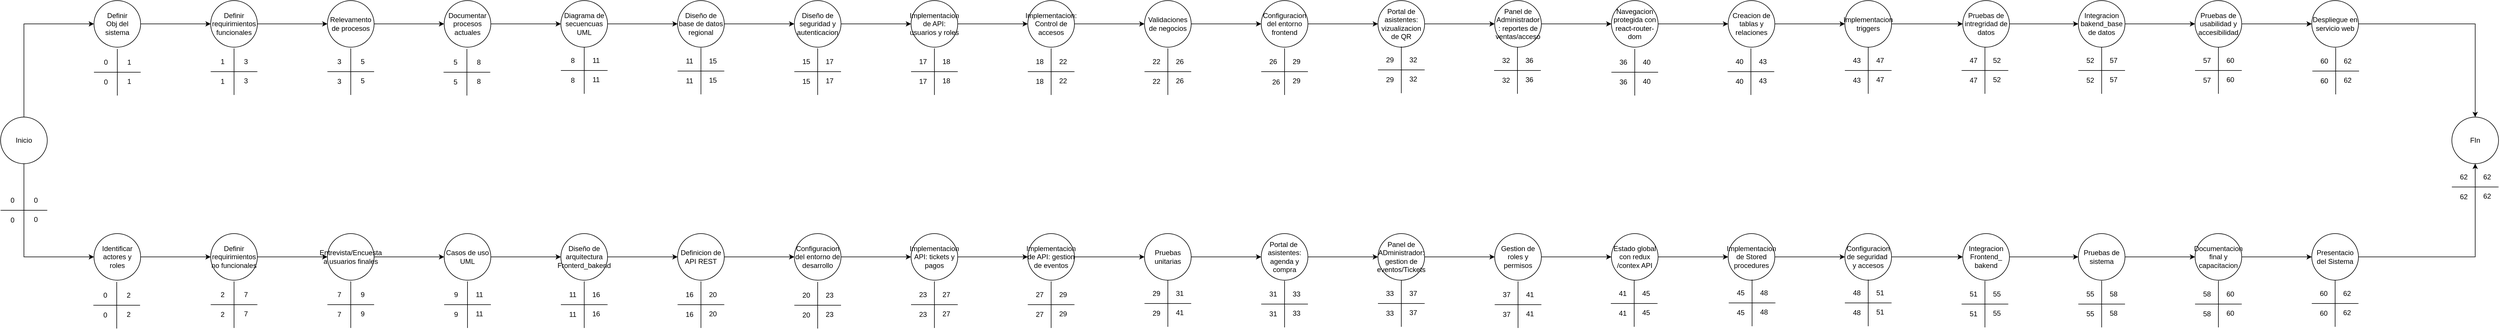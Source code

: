 <mxfile version="28.2.6">
  <diagram name="Página-1" id="7yDD56_2W0UGpzks0nXO">
    <mxGraphModel grid="1" page="1" gridSize="10" guides="1" tooltips="1" connect="1" arrows="1" fold="1" pageScale="1" pageWidth="827" pageHeight="1169" math="0" shadow="0">
      <root>
        <mxCell id="0" />
        <mxCell id="1" parent="0" />
        <mxCell id="iGiBMfjuA98sMZuKzQdS-1" style="edgeStyle=orthogonalEdgeStyle;rounded=0;orthogonalLoop=1;jettySize=auto;html=1;exitX=0.5;exitY=1;exitDx=0;exitDy=0;entryX=0;entryY=0.5;entryDx=0;entryDy=0;" edge="1" parent="1" source="TTsi2ahICnWk6I_0Sprz-1" target="TTsi2ahICnWk6I_0Sprz-3">
          <mxGeometry relative="1" as="geometry" />
        </mxCell>
        <mxCell id="iGiBMfjuA98sMZuKzQdS-2" style="edgeStyle=orthogonalEdgeStyle;rounded=0;orthogonalLoop=1;jettySize=auto;html=1;exitX=0.5;exitY=0;exitDx=0;exitDy=0;entryX=0;entryY=0.5;entryDx=0;entryDy=0;" edge="1" parent="1" source="TTsi2ahICnWk6I_0Sprz-1" target="TTsi2ahICnWk6I_0Sprz-2">
          <mxGeometry relative="1" as="geometry" />
        </mxCell>
        <mxCell id="TTsi2ahICnWk6I_0Sprz-1" value="&lt;span style=&quot;font-style: normal;&quot;&gt;Inicio&lt;/span&gt;" style="ellipse;whiteSpace=wrap;html=1;aspect=fixed;fontStyle=2;labelBackgroundColor=none;" vertex="1" parent="1">
          <mxGeometry x="360" y="360" width="80" height="80" as="geometry" />
        </mxCell>
        <mxCell id="iGiBMfjuA98sMZuKzQdS-3" style="edgeStyle=orthogonalEdgeStyle;rounded=0;orthogonalLoop=1;jettySize=auto;html=1;" edge="1" parent="1" source="TTsi2ahICnWk6I_0Sprz-2" target="TTsi2ahICnWk6I_0Sprz-4">
          <mxGeometry relative="1" as="geometry" />
        </mxCell>
        <mxCell id="TTsi2ahICnWk6I_0Sprz-2" value="Definir&lt;div&gt;Obj del&lt;/div&gt;&lt;div&gt;sistema&lt;/div&gt;" style="ellipse;whiteSpace=wrap;html=1;aspect=fixed;labelBackgroundColor=none;" vertex="1" parent="1">
          <mxGeometry x="520" y="160" width="80" height="80" as="geometry" />
        </mxCell>
        <mxCell id="iGiBMfjuA98sMZuKzQdS-4" style="edgeStyle=orthogonalEdgeStyle;rounded=0;orthogonalLoop=1;jettySize=auto;html=1;entryX=0;entryY=0.5;entryDx=0;entryDy=0;" edge="1" parent="1" source="TTsi2ahICnWk6I_0Sprz-3" target="TTsi2ahICnWk6I_0Sprz-5">
          <mxGeometry relative="1" as="geometry" />
        </mxCell>
        <mxCell id="TTsi2ahICnWk6I_0Sprz-3" value="Identificar&lt;div&gt;actores y&lt;/div&gt;&lt;div&gt;roles&lt;/div&gt;" style="ellipse;whiteSpace=wrap;html=1;aspect=fixed;labelBackgroundColor=none;" vertex="1" parent="1">
          <mxGeometry x="520" y="560" width="80" height="80" as="geometry" />
        </mxCell>
        <mxCell id="iGiBMfjuA98sMZuKzQdS-5" style="edgeStyle=orthogonalEdgeStyle;rounded=0;orthogonalLoop=1;jettySize=auto;html=1;entryX=0;entryY=0.5;entryDx=0;entryDy=0;" edge="1" parent="1" source="TTsi2ahICnWk6I_0Sprz-4" target="TTsi2ahICnWk6I_0Sprz-6">
          <mxGeometry relative="1" as="geometry" />
        </mxCell>
        <mxCell id="TTsi2ahICnWk6I_0Sprz-4" value="Definir requirimientos&lt;div&gt;funcionales&lt;/div&gt;" style="ellipse;whiteSpace=wrap;html=1;aspect=fixed;labelBackgroundColor=none;" vertex="1" parent="1">
          <mxGeometry x="720" y="160" width="80" height="80" as="geometry" />
        </mxCell>
        <mxCell id="iGiBMfjuA98sMZuKzQdS-6" style="edgeStyle=orthogonalEdgeStyle;rounded=0;orthogonalLoop=1;jettySize=auto;html=1;exitX=1;exitY=0.5;exitDx=0;exitDy=0;entryX=0;entryY=0.5;entryDx=0;entryDy=0;" edge="1" parent="1" source="TTsi2ahICnWk6I_0Sprz-5" target="TTsi2ahICnWk6I_0Sprz-7">
          <mxGeometry relative="1" as="geometry" />
        </mxCell>
        <mxCell id="TTsi2ahICnWk6I_0Sprz-5" value="Definir requirimientos no funcionales" style="ellipse;whiteSpace=wrap;html=1;aspect=fixed;labelBackgroundColor=none;" vertex="1" parent="1">
          <mxGeometry x="720" y="560" width="80" height="80" as="geometry" />
        </mxCell>
        <mxCell id="iGiBMfjuA98sMZuKzQdS-7" style="edgeStyle=orthogonalEdgeStyle;rounded=0;orthogonalLoop=1;jettySize=auto;html=1;exitX=1;exitY=0.5;exitDx=0;exitDy=0;" edge="1" parent="1" source="TTsi2ahICnWk6I_0Sprz-6" target="TTsi2ahICnWk6I_0Sprz-8">
          <mxGeometry relative="1" as="geometry" />
        </mxCell>
        <mxCell id="TTsi2ahICnWk6I_0Sprz-6" value="Relevamento&lt;div&gt;de procesos&lt;/div&gt;" style="ellipse;whiteSpace=wrap;html=1;aspect=fixed;labelBackgroundColor=none;" vertex="1" parent="1">
          <mxGeometry x="920" y="160" width="80" height="80" as="geometry" />
        </mxCell>
        <mxCell id="iGiBMfjuA98sMZuKzQdS-8" style="edgeStyle=orthogonalEdgeStyle;rounded=0;orthogonalLoop=1;jettySize=auto;html=1;" edge="1" parent="1" source="TTsi2ahICnWk6I_0Sprz-7" target="TTsi2ahICnWk6I_0Sprz-9">
          <mxGeometry relative="1" as="geometry" />
        </mxCell>
        <mxCell id="TTsi2ahICnWk6I_0Sprz-7" value="Entrevista/Encuesta&lt;div&gt;a usuarios finales&lt;/div&gt;" style="ellipse;whiteSpace=wrap;html=1;aspect=fixed;labelBackgroundColor=none;" vertex="1" parent="1">
          <mxGeometry x="920" y="560" width="80" height="80" as="geometry" />
        </mxCell>
        <mxCell id="iGiBMfjuA98sMZuKzQdS-9" style="edgeStyle=orthogonalEdgeStyle;rounded=0;orthogonalLoop=1;jettySize=auto;html=1;" edge="1" parent="1" source="TTsi2ahICnWk6I_0Sprz-8" target="TTsi2ahICnWk6I_0Sprz-10">
          <mxGeometry relative="1" as="geometry" />
        </mxCell>
        <mxCell id="TTsi2ahICnWk6I_0Sprz-8" value="Documentar procesos actuales" style="ellipse;whiteSpace=wrap;html=1;aspect=fixed;" vertex="1" parent="1">
          <mxGeometry x="1120" y="160" width="80" height="80" as="geometry" />
        </mxCell>
        <mxCell id="iGiBMfjuA98sMZuKzQdS-10" style="edgeStyle=orthogonalEdgeStyle;rounded=0;orthogonalLoop=1;jettySize=auto;html=1;exitX=1;exitY=0.5;exitDx=0;exitDy=0;entryX=0;entryY=0.5;entryDx=0;entryDy=0;" edge="1" parent="1" source="TTsi2ahICnWk6I_0Sprz-9" target="TTsi2ahICnWk6I_0Sprz-11">
          <mxGeometry relative="1" as="geometry" />
        </mxCell>
        <mxCell id="TTsi2ahICnWk6I_0Sprz-9" value="Casos de uso UML" style="ellipse;whiteSpace=wrap;html=1;aspect=fixed;" vertex="1" parent="1">
          <mxGeometry x="1120" y="560" width="80" height="80" as="geometry" />
        </mxCell>
        <mxCell id="iGiBMfjuA98sMZuKzQdS-11" style="edgeStyle=orthogonalEdgeStyle;rounded=0;orthogonalLoop=1;jettySize=auto;html=1;exitX=1;exitY=0.5;exitDx=0;exitDy=0;entryX=0;entryY=0.5;entryDx=0;entryDy=0;" edge="1" parent="1" source="TTsi2ahICnWk6I_0Sprz-10" target="TTsi2ahICnWk6I_0Sprz-12">
          <mxGeometry relative="1" as="geometry" />
        </mxCell>
        <mxCell id="TTsi2ahICnWk6I_0Sprz-10" value="Diagrama de secuencuas UML" style="ellipse;whiteSpace=wrap;html=1;aspect=fixed;" vertex="1" parent="1">
          <mxGeometry x="1320" y="160" width="80" height="80" as="geometry" />
        </mxCell>
        <mxCell id="iGiBMfjuA98sMZuKzQdS-12" style="edgeStyle=orthogonalEdgeStyle;rounded=0;orthogonalLoop=1;jettySize=auto;html=1;exitX=1;exitY=0.5;exitDx=0;exitDy=0;entryX=0;entryY=0.5;entryDx=0;entryDy=0;" edge="1" parent="1" source="TTsi2ahICnWk6I_0Sprz-11" target="TTsi2ahICnWk6I_0Sprz-13">
          <mxGeometry relative="1" as="geometry" />
        </mxCell>
        <mxCell id="TTsi2ahICnWk6I_0Sprz-11" value="Diseño de arquitectura&lt;div&gt;Fronterd_bakend&lt;/div&gt;" style="ellipse;whiteSpace=wrap;html=1;aspect=fixed;" vertex="1" parent="1">
          <mxGeometry x="1320" y="560" width="80" height="80" as="geometry" />
        </mxCell>
        <mxCell id="iGiBMfjuA98sMZuKzQdS-13" style="edgeStyle=orthogonalEdgeStyle;rounded=0;orthogonalLoop=1;jettySize=auto;html=1;exitX=1;exitY=0.5;exitDx=0;exitDy=0;" edge="1" parent="1" source="TTsi2ahICnWk6I_0Sprz-12" target="TTsi2ahICnWk6I_0Sprz-14">
          <mxGeometry relative="1" as="geometry" />
        </mxCell>
        <mxCell id="TTsi2ahICnWk6I_0Sprz-12" value="Diseño de base de datos regional" style="ellipse;whiteSpace=wrap;html=1;aspect=fixed;" vertex="1" parent="1">
          <mxGeometry x="1520" y="160" width="80" height="80" as="geometry" />
        </mxCell>
        <mxCell id="iGiBMfjuA98sMZuKzQdS-14" style="edgeStyle=orthogonalEdgeStyle;rounded=0;orthogonalLoop=1;jettySize=auto;html=1;exitX=1;exitY=0.5;exitDx=0;exitDy=0;entryX=0;entryY=0.5;entryDx=0;entryDy=0;" edge="1" parent="1" source="TTsi2ahICnWk6I_0Sprz-13" target="TTsi2ahICnWk6I_0Sprz-15">
          <mxGeometry relative="1" as="geometry" />
        </mxCell>
        <mxCell id="TTsi2ahICnWk6I_0Sprz-13" value="Definicion de API REST" style="ellipse;whiteSpace=wrap;html=1;aspect=fixed;" vertex="1" parent="1">
          <mxGeometry x="1520" y="560" width="80" height="80" as="geometry" />
        </mxCell>
        <mxCell id="iGiBMfjuA98sMZuKzQdS-15" style="edgeStyle=orthogonalEdgeStyle;rounded=0;orthogonalLoop=1;jettySize=auto;html=1;exitX=1;exitY=0.5;exitDx=0;exitDy=0;" edge="1" parent="1" source="TTsi2ahICnWk6I_0Sprz-14" target="TTsi2ahICnWk6I_0Sprz-16">
          <mxGeometry relative="1" as="geometry" />
        </mxCell>
        <mxCell id="TTsi2ahICnWk6I_0Sprz-14" value="Diseño de seguridad y autenticacion" style="ellipse;whiteSpace=wrap;html=1;aspect=fixed;" vertex="1" parent="1">
          <mxGeometry x="1720" y="160" width="80" height="80" as="geometry" />
        </mxCell>
        <mxCell id="iGiBMfjuA98sMZuKzQdS-16" style="edgeStyle=orthogonalEdgeStyle;rounded=0;orthogonalLoop=1;jettySize=auto;html=1;exitX=1;exitY=0.5;exitDx=0;exitDy=0;" edge="1" parent="1" source="TTsi2ahICnWk6I_0Sprz-15" target="TTsi2ahICnWk6I_0Sprz-17">
          <mxGeometry relative="1" as="geometry" />
        </mxCell>
        <mxCell id="TTsi2ahICnWk6I_0Sprz-15" value="Configuracion del entorno de desarrollo" style="ellipse;whiteSpace=wrap;html=1;aspect=fixed;" vertex="1" parent="1">
          <mxGeometry x="1720" y="560" width="80" height="80" as="geometry" />
        </mxCell>
        <mxCell id="iGiBMfjuA98sMZuKzQdS-17" style="edgeStyle=orthogonalEdgeStyle;rounded=0;orthogonalLoop=1;jettySize=auto;html=1;exitX=1;exitY=0.5;exitDx=0;exitDy=0;entryX=0;entryY=0.5;entryDx=0;entryDy=0;" edge="1" parent="1" source="TTsi2ahICnWk6I_0Sprz-16" target="TTsi2ahICnWk6I_0Sprz-18">
          <mxGeometry relative="1" as="geometry" />
        </mxCell>
        <mxCell id="TTsi2ahICnWk6I_0Sprz-16" value="Implementacion de API: usuarios y roles" style="ellipse;whiteSpace=wrap;html=1;aspect=fixed;" vertex="1" parent="1">
          <mxGeometry x="1920" y="160" width="80" height="80" as="geometry" />
        </mxCell>
        <mxCell id="iGiBMfjuA98sMZuKzQdS-18" style="edgeStyle=orthogonalEdgeStyle;rounded=0;orthogonalLoop=1;jettySize=auto;html=1;exitX=1;exitY=0.5;exitDx=0;exitDy=0;" edge="1" parent="1" source="TTsi2ahICnWk6I_0Sprz-17" target="TTsi2ahICnWk6I_0Sprz-19">
          <mxGeometry relative="1" as="geometry" />
        </mxCell>
        <mxCell id="TTsi2ahICnWk6I_0Sprz-17" value="Implementacion API: tickets y pagos" style="ellipse;whiteSpace=wrap;html=1;aspect=fixed;" vertex="1" parent="1">
          <mxGeometry x="1920" y="560" width="80" height="80" as="geometry" />
        </mxCell>
        <mxCell id="iGiBMfjuA98sMZuKzQdS-19" style="edgeStyle=orthogonalEdgeStyle;rounded=0;orthogonalLoop=1;jettySize=auto;html=1;exitX=1;exitY=0.5;exitDx=0;exitDy=0;" edge="1" parent="1" source="TTsi2ahICnWk6I_0Sprz-18" target="TTsi2ahICnWk6I_0Sprz-20">
          <mxGeometry relative="1" as="geometry" />
        </mxCell>
        <mxCell id="TTsi2ahICnWk6I_0Sprz-18" value="Implementacion: Control de accesos" style="ellipse;whiteSpace=wrap;html=1;aspect=fixed;" vertex="1" parent="1">
          <mxGeometry x="2120" y="160" width="80" height="80" as="geometry" />
        </mxCell>
        <mxCell id="iGiBMfjuA98sMZuKzQdS-20" style="edgeStyle=orthogonalEdgeStyle;rounded=0;orthogonalLoop=1;jettySize=auto;html=1;exitX=1;exitY=0.5;exitDx=0;exitDy=0;entryX=0;entryY=0.5;entryDx=0;entryDy=0;" edge="1" parent="1" source="TTsi2ahICnWk6I_0Sprz-19" target="TTsi2ahICnWk6I_0Sprz-21">
          <mxGeometry relative="1" as="geometry" />
        </mxCell>
        <mxCell id="TTsi2ahICnWk6I_0Sprz-19" value="Implementacion de API: gestion de eventos" style="ellipse;whiteSpace=wrap;html=1;aspect=fixed;" vertex="1" parent="1">
          <mxGeometry x="2120" y="560" width="80" height="80" as="geometry" />
        </mxCell>
        <mxCell id="iGiBMfjuA98sMZuKzQdS-21" style="edgeStyle=orthogonalEdgeStyle;rounded=0;orthogonalLoop=1;jettySize=auto;html=1;exitX=1;exitY=0.5;exitDx=0;exitDy=0;entryX=0;entryY=0.5;entryDx=0;entryDy=0;" edge="1" parent="1" source="TTsi2ahICnWk6I_0Sprz-20" target="TTsi2ahICnWk6I_0Sprz-22">
          <mxGeometry relative="1" as="geometry" />
        </mxCell>
        <mxCell id="TTsi2ahICnWk6I_0Sprz-20" value="Validaciones de negocios" style="ellipse;whiteSpace=wrap;html=1;aspect=fixed;" vertex="1" parent="1">
          <mxGeometry x="2320" y="160" width="80" height="80" as="geometry" />
        </mxCell>
        <mxCell id="iGiBMfjuA98sMZuKzQdS-22" style="edgeStyle=orthogonalEdgeStyle;rounded=0;orthogonalLoop=1;jettySize=auto;html=1;exitX=1;exitY=0.5;exitDx=0;exitDy=0;" edge="1" parent="1" source="TTsi2ahICnWk6I_0Sprz-21" target="TTsi2ahICnWk6I_0Sprz-23">
          <mxGeometry relative="1" as="geometry" />
        </mxCell>
        <mxCell id="TTsi2ahICnWk6I_0Sprz-21" value="Pruebas unitarias" style="ellipse;whiteSpace=wrap;html=1;aspect=fixed;" vertex="1" parent="1">
          <mxGeometry x="2320" y="560" width="80" height="80" as="geometry" />
        </mxCell>
        <mxCell id="iGiBMfjuA98sMZuKzQdS-23" style="edgeStyle=orthogonalEdgeStyle;rounded=0;orthogonalLoop=1;jettySize=auto;html=1;exitX=1;exitY=0.5;exitDx=0;exitDy=0;" edge="1" parent="1" source="TTsi2ahICnWk6I_0Sprz-22" target="TTsi2ahICnWk6I_0Sprz-24">
          <mxGeometry relative="1" as="geometry" />
        </mxCell>
        <mxCell id="TTsi2ahICnWk6I_0Sprz-22" value="Configuracion del entorno frontend" style="ellipse;whiteSpace=wrap;html=1;aspect=fixed;" vertex="1" parent="1">
          <mxGeometry x="2520" y="160" width="80" height="80" as="geometry" />
        </mxCell>
        <mxCell id="iGiBMfjuA98sMZuKzQdS-24" style="edgeStyle=orthogonalEdgeStyle;rounded=0;orthogonalLoop=1;jettySize=auto;html=1;exitX=1;exitY=0.5;exitDx=0;exitDy=0;entryX=0;entryY=0.5;entryDx=0;entryDy=0;" edge="1" parent="1" source="TTsi2ahICnWk6I_0Sprz-23" target="TTsi2ahICnWk6I_0Sprz-25">
          <mxGeometry relative="1" as="geometry" />
        </mxCell>
        <mxCell id="TTsi2ahICnWk6I_0Sprz-23" value="Portal de  asistentes: agenda y compra" style="ellipse;whiteSpace=wrap;html=1;aspect=fixed;" vertex="1" parent="1">
          <mxGeometry x="2520" y="560" width="80" height="80" as="geometry" />
        </mxCell>
        <mxCell id="iGiBMfjuA98sMZuKzQdS-25" style="edgeStyle=orthogonalEdgeStyle;rounded=0;orthogonalLoop=1;jettySize=auto;html=1;exitX=1;exitY=0.5;exitDx=0;exitDy=0;entryX=0;entryY=0.5;entryDx=0;entryDy=0;" edge="1" parent="1" source="TTsi2ahICnWk6I_0Sprz-24" target="TTsi2ahICnWk6I_0Sprz-28">
          <mxGeometry relative="1" as="geometry" />
        </mxCell>
        <mxCell id="TTsi2ahICnWk6I_0Sprz-24" value="Portal de asistentes: vizualizacion de QR" style="ellipse;whiteSpace=wrap;html=1;aspect=fixed;" vertex="1" parent="1">
          <mxGeometry x="2720" y="160" width="80" height="80" as="geometry" />
        </mxCell>
        <mxCell id="TTsi2ahICnWk6I_0Sprz-25" value="Panel de ADministrador: gestion de eventos/Tickets" style="ellipse;whiteSpace=wrap;html=1;aspect=fixed;" vertex="1" parent="1">
          <mxGeometry x="2720" y="560" width="80" height="80" as="geometry" />
        </mxCell>
        <mxCell id="iGiBMfjuA98sMZuKzQdS-27" style="edgeStyle=orthogonalEdgeStyle;rounded=0;orthogonalLoop=1;jettySize=auto;html=1;exitX=1;exitY=0.5;exitDx=0;exitDy=0;entryX=0;entryY=0.5;entryDx=0;entryDy=0;" edge="1" parent="1" source="TTsi2ahICnWk6I_0Sprz-28" target="TTsi2ahICnWk6I_0Sprz-30">
          <mxGeometry relative="1" as="geometry" />
        </mxCell>
        <mxCell id="TTsi2ahICnWk6I_0Sprz-28" value="Panel de Administrador : reportes de ventas/acceso" style="ellipse;whiteSpace=wrap;html=1;aspect=fixed;" vertex="1" parent="1">
          <mxGeometry x="2920" y="160" width="80" height="80" as="geometry" />
        </mxCell>
        <mxCell id="iGiBMfjuA98sMZuKzQdS-28" style="edgeStyle=orthogonalEdgeStyle;rounded=0;orthogonalLoop=1;jettySize=auto;html=1;exitX=1;exitY=0.5;exitDx=0;exitDy=0;entryX=0;entryY=0.5;entryDx=0;entryDy=0;" edge="1" parent="1" source="TTsi2ahICnWk6I_0Sprz-29" target="TTsi2ahICnWk6I_0Sprz-31">
          <mxGeometry relative="1" as="geometry" />
        </mxCell>
        <mxCell id="TTsi2ahICnWk6I_0Sprz-29" value="Gestion de roles y permisos" style="ellipse;whiteSpace=wrap;html=1;aspect=fixed;" vertex="1" parent="1">
          <mxGeometry x="2920" y="560" width="80" height="80" as="geometry" />
        </mxCell>
        <mxCell id="iGiBMfjuA98sMZuKzQdS-29" style="edgeStyle=orthogonalEdgeStyle;rounded=0;orthogonalLoop=1;jettySize=auto;html=1;exitX=1;exitY=0.5;exitDx=0;exitDy=0;" edge="1" parent="1" source="TTsi2ahICnWk6I_0Sprz-30" target="TTsi2ahICnWk6I_0Sprz-32">
          <mxGeometry relative="1" as="geometry" />
        </mxCell>
        <mxCell id="TTsi2ahICnWk6I_0Sprz-30" value="Navegacion protegida con react-router- dom" style="ellipse;whiteSpace=wrap;html=1;aspect=fixed;" vertex="1" parent="1">
          <mxGeometry x="3120" y="160" width="80" height="80" as="geometry" />
        </mxCell>
        <mxCell id="iGiBMfjuA98sMZuKzQdS-30" style="edgeStyle=orthogonalEdgeStyle;rounded=0;orthogonalLoop=1;jettySize=auto;html=1;exitX=1;exitY=0.5;exitDx=0;exitDy=0;entryX=0;entryY=0.5;entryDx=0;entryDy=0;" edge="1" parent="1" source="TTsi2ahICnWk6I_0Sprz-31" target="TTsi2ahICnWk6I_0Sprz-33">
          <mxGeometry relative="1" as="geometry" />
        </mxCell>
        <mxCell id="TTsi2ahICnWk6I_0Sprz-31" value="Estado global con redux /contex API" style="ellipse;whiteSpace=wrap;html=1;aspect=fixed;" vertex="1" parent="1">
          <mxGeometry x="3120" y="560" width="80" height="80" as="geometry" />
        </mxCell>
        <mxCell id="iGiBMfjuA98sMZuKzQdS-31" style="edgeStyle=orthogonalEdgeStyle;rounded=0;orthogonalLoop=1;jettySize=auto;html=1;exitX=1;exitY=0.5;exitDx=0;exitDy=0;" edge="1" parent="1" source="TTsi2ahICnWk6I_0Sprz-32" target="TTsi2ahICnWk6I_0Sprz-34">
          <mxGeometry relative="1" as="geometry" />
        </mxCell>
        <mxCell id="TTsi2ahICnWk6I_0Sprz-32" value="Creacion de tablas y relaciones" style="ellipse;whiteSpace=wrap;html=1;aspect=fixed;" vertex="1" parent="1">
          <mxGeometry x="3320" y="160" width="80" height="80" as="geometry" />
        </mxCell>
        <mxCell id="iGiBMfjuA98sMZuKzQdS-32" style="edgeStyle=orthogonalEdgeStyle;rounded=0;orthogonalLoop=1;jettySize=auto;html=1;exitX=1;exitY=0.5;exitDx=0;exitDy=0;entryX=0;entryY=0.5;entryDx=0;entryDy=0;" edge="1" parent="1" source="TTsi2ahICnWk6I_0Sprz-33" target="TTsi2ahICnWk6I_0Sprz-35">
          <mxGeometry relative="1" as="geometry" />
        </mxCell>
        <mxCell id="TTsi2ahICnWk6I_0Sprz-33" value="Implementacion de Stored procedures" style="ellipse;whiteSpace=wrap;html=1;aspect=fixed;" vertex="1" parent="1">
          <mxGeometry x="3320" y="560" width="80" height="80" as="geometry" />
        </mxCell>
        <mxCell id="iGiBMfjuA98sMZuKzQdS-33" style="edgeStyle=orthogonalEdgeStyle;rounded=0;orthogonalLoop=1;jettySize=auto;html=1;exitX=1;exitY=0.5;exitDx=0;exitDy=0;entryX=0;entryY=0.5;entryDx=0;entryDy=0;" edge="1" parent="1" source="TTsi2ahICnWk6I_0Sprz-34" target="TTsi2ahICnWk6I_0Sprz-36">
          <mxGeometry relative="1" as="geometry" />
        </mxCell>
        <mxCell id="TTsi2ahICnWk6I_0Sprz-34" value="Implementacion triggers" style="ellipse;whiteSpace=wrap;html=1;aspect=fixed;" vertex="1" parent="1">
          <mxGeometry x="3520" y="160" width="80" height="80" as="geometry" />
        </mxCell>
        <mxCell id="iGiBMfjuA98sMZuKzQdS-34" style="edgeStyle=orthogonalEdgeStyle;rounded=0;orthogonalLoop=1;jettySize=auto;html=1;exitX=1;exitY=0.5;exitDx=0;exitDy=0;entryX=0;entryY=0.5;entryDx=0;entryDy=0;" edge="1" parent="1" source="TTsi2ahICnWk6I_0Sprz-35" target="TTsi2ahICnWk6I_0Sprz-37">
          <mxGeometry relative="1" as="geometry" />
        </mxCell>
        <mxCell id="TTsi2ahICnWk6I_0Sprz-35" value="Configuracion de seguridad  y accesos" style="ellipse;whiteSpace=wrap;html=1;aspect=fixed;" vertex="1" parent="1">
          <mxGeometry x="3520" y="560" width="80" height="80" as="geometry" />
        </mxCell>
        <mxCell id="iGiBMfjuA98sMZuKzQdS-35" style="edgeStyle=orthogonalEdgeStyle;rounded=0;orthogonalLoop=1;jettySize=auto;html=1;exitX=1;exitY=0.5;exitDx=0;exitDy=0;" edge="1" parent="1" source="TTsi2ahICnWk6I_0Sprz-36" target="TTsi2ahICnWk6I_0Sprz-38">
          <mxGeometry relative="1" as="geometry" />
        </mxCell>
        <mxCell id="TTsi2ahICnWk6I_0Sprz-36" value="Pruebas de intregridad de datos" style="ellipse;whiteSpace=wrap;html=1;aspect=fixed;" vertex="1" parent="1">
          <mxGeometry x="3722" y="160" width="80" height="80" as="geometry" />
        </mxCell>
        <mxCell id="iGiBMfjuA98sMZuKzQdS-36" style="edgeStyle=orthogonalEdgeStyle;rounded=0;orthogonalLoop=1;jettySize=auto;html=1;exitX=1;exitY=0.5;exitDx=0;exitDy=0;entryX=0;entryY=0.5;entryDx=0;entryDy=0;" edge="1" parent="1" source="TTsi2ahICnWk6I_0Sprz-37" target="TTsi2ahICnWk6I_0Sprz-39">
          <mxGeometry relative="1" as="geometry" />
        </mxCell>
        <mxCell id="TTsi2ahICnWk6I_0Sprz-37" value="Integracion Frontend_ bakend" style="ellipse;whiteSpace=wrap;html=1;aspect=fixed;" vertex="1" parent="1">
          <mxGeometry x="3722" y="560" width="80" height="80" as="geometry" />
        </mxCell>
        <mxCell id="iGiBMfjuA98sMZuKzQdS-37" style="edgeStyle=orthogonalEdgeStyle;rounded=0;orthogonalLoop=1;jettySize=auto;html=1;exitX=1;exitY=0.5;exitDx=0;exitDy=0;entryX=0;entryY=0.5;entryDx=0;entryDy=0;" edge="1" parent="1" source="TTsi2ahICnWk6I_0Sprz-38" target="TTsi2ahICnWk6I_0Sprz-40">
          <mxGeometry relative="1" as="geometry" />
        </mxCell>
        <mxCell id="TTsi2ahICnWk6I_0Sprz-38" value="Integracion bakend_base de datos" style="ellipse;whiteSpace=wrap;html=1;aspect=fixed;" vertex="1" parent="1">
          <mxGeometry x="3920" y="160" width="80" height="80" as="geometry" />
        </mxCell>
        <mxCell id="iGiBMfjuA98sMZuKzQdS-38" style="edgeStyle=orthogonalEdgeStyle;rounded=0;orthogonalLoop=1;jettySize=auto;html=1;exitX=1;exitY=0.5;exitDx=0;exitDy=0;entryX=0;entryY=0.5;entryDx=0;entryDy=0;" edge="1" parent="1" source="TTsi2ahICnWk6I_0Sprz-39" target="TTsi2ahICnWk6I_0Sprz-41">
          <mxGeometry relative="1" as="geometry" />
        </mxCell>
        <mxCell id="TTsi2ahICnWk6I_0Sprz-39" value="Pruebas de sistema" style="ellipse;whiteSpace=wrap;html=1;aspect=fixed;" vertex="1" parent="1">
          <mxGeometry x="3920" y="560" width="80" height="80" as="geometry" />
        </mxCell>
        <mxCell id="iGiBMfjuA98sMZuKzQdS-39" style="edgeStyle=orthogonalEdgeStyle;rounded=0;orthogonalLoop=1;jettySize=auto;html=1;exitX=1;exitY=0.5;exitDx=0;exitDy=0;" edge="1" parent="1" source="TTsi2ahICnWk6I_0Sprz-40" target="TTsi2ahICnWk6I_0Sprz-42">
          <mxGeometry relative="1" as="geometry" />
        </mxCell>
        <mxCell id="TTsi2ahICnWk6I_0Sprz-40" value="Pruebas de usabilidad y accesibilidad" style="ellipse;whiteSpace=wrap;html=1;aspect=fixed;" vertex="1" parent="1">
          <mxGeometry x="4120" y="160" width="80" height="80" as="geometry" />
        </mxCell>
        <mxCell id="iGiBMfjuA98sMZuKzQdS-40" style="edgeStyle=orthogonalEdgeStyle;rounded=0;orthogonalLoop=1;jettySize=auto;html=1;exitX=1;exitY=0.5;exitDx=0;exitDy=0;entryX=0;entryY=0.5;entryDx=0;entryDy=0;" edge="1" parent="1" source="TTsi2ahICnWk6I_0Sprz-41" target="TTsi2ahICnWk6I_0Sprz-43">
          <mxGeometry relative="1" as="geometry" />
        </mxCell>
        <mxCell id="TTsi2ahICnWk6I_0Sprz-41" value="Documentacion final y capacitacion" style="ellipse;whiteSpace=wrap;html=1;aspect=fixed;" vertex="1" parent="1">
          <mxGeometry x="4120" y="560" width="80" height="80" as="geometry" />
        </mxCell>
        <mxCell id="iGiBMfjuA98sMZuKzQdS-41" style="edgeStyle=orthogonalEdgeStyle;rounded=0;orthogonalLoop=1;jettySize=auto;html=1;exitX=1;exitY=0.5;exitDx=0;exitDy=0;entryX=0.5;entryY=0;entryDx=0;entryDy=0;" edge="1" parent="1" source="TTsi2ahICnWk6I_0Sprz-42" target="TTsi2ahICnWk6I_0Sprz-44">
          <mxGeometry relative="1" as="geometry" />
        </mxCell>
        <mxCell id="TTsi2ahICnWk6I_0Sprz-42" value="Despliegue en servicio web" style="ellipse;whiteSpace=wrap;html=1;aspect=fixed;" vertex="1" parent="1">
          <mxGeometry x="4320" y="160" width="80" height="80" as="geometry" />
        </mxCell>
        <mxCell id="iGiBMfjuA98sMZuKzQdS-42" style="edgeStyle=orthogonalEdgeStyle;rounded=0;orthogonalLoop=1;jettySize=auto;html=1;exitX=1;exitY=0.5;exitDx=0;exitDy=0;entryX=0.5;entryY=1;entryDx=0;entryDy=0;" edge="1" parent="1" source="TTsi2ahICnWk6I_0Sprz-43" target="TTsi2ahICnWk6I_0Sprz-44">
          <mxGeometry relative="1" as="geometry" />
        </mxCell>
        <mxCell id="TTsi2ahICnWk6I_0Sprz-43" value="Presentacio del Sistema" style="ellipse;whiteSpace=wrap;html=1;aspect=fixed;" vertex="1" parent="1">
          <mxGeometry x="4320" y="560" width="80" height="80" as="geometry" />
        </mxCell>
        <mxCell id="TTsi2ahICnWk6I_0Sprz-44" value="FIn" style="ellipse;whiteSpace=wrap;html=1;aspect=fixed;" vertex="1" parent="1">
          <mxGeometry x="4560" y="360" width="80" height="80" as="geometry" />
        </mxCell>
        <mxCell id="TTsi2ahICnWk6I_0Sprz-47" value="" style="endArrow=none;html=1;rounded=0;" edge="1" parent="1">
          <mxGeometry width="50" height="50" relative="1" as="geometry">
            <mxPoint x="400" y="560" as="sourcePoint" />
            <mxPoint x="400" y="480" as="targetPoint" />
          </mxGeometry>
        </mxCell>
        <mxCell id="TTsi2ahICnWk6I_0Sprz-49" value="" style="endArrow=none;html=1;rounded=0;" edge="1" parent="1">
          <mxGeometry width="50" height="50" relative="1" as="geometry">
            <mxPoint x="360" y="520" as="sourcePoint" />
            <mxPoint x="440" y="520" as="targetPoint" />
          </mxGeometry>
        </mxCell>
        <mxCell id="TTsi2ahICnWk6I_0Sprz-50" value="0" style="text;html=1;align=center;verticalAlign=middle;resizable=0;points=[];autosize=1;strokeColor=none;fillColor=none;" vertex="1" parent="1">
          <mxGeometry x="365" y="488" width="30" height="30" as="geometry" />
        </mxCell>
        <mxCell id="TTsi2ahICnWk6I_0Sprz-53" value="0" style="text;html=1;align=center;verticalAlign=middle;resizable=0;points=[];autosize=1;strokeColor=none;fillColor=none;" vertex="1" parent="1">
          <mxGeometry x="405" y="488" width="30" height="30" as="geometry" />
        </mxCell>
        <mxCell id="TTsi2ahICnWk6I_0Sprz-54" value="0" style="text;html=1;align=center;verticalAlign=middle;resizable=0;points=[];autosize=1;strokeColor=none;fillColor=none;" vertex="1" parent="1">
          <mxGeometry x="365" y="522" width="30" height="30" as="geometry" />
        </mxCell>
        <mxCell id="TTsi2ahICnWk6I_0Sprz-55" value="0" style="text;html=1;align=center;verticalAlign=middle;resizable=0;points=[];autosize=1;strokeColor=none;fillColor=none;" vertex="1" parent="1">
          <mxGeometry x="405" y="521" width="30" height="30" as="geometry" />
        </mxCell>
        <mxCell id="TTsi2ahICnWk6I_0Sprz-56" value="" style="endArrow=none;html=1;rounded=0;" edge="1" parent="1">
          <mxGeometry width="50" height="50" relative="1" as="geometry">
            <mxPoint x="560" y="323" as="sourcePoint" />
            <mxPoint x="560" y="243" as="targetPoint" />
          </mxGeometry>
        </mxCell>
        <mxCell id="TTsi2ahICnWk6I_0Sprz-57" value="" style="endArrow=none;html=1;rounded=0;" edge="1" parent="1">
          <mxGeometry width="50" height="50" relative="1" as="geometry">
            <mxPoint x="520" y="283" as="sourcePoint" />
            <mxPoint x="600" y="283" as="targetPoint" />
          </mxGeometry>
        </mxCell>
        <mxCell id="TTsi2ahICnWk6I_0Sprz-58" value="0" style="text;html=1;align=center;verticalAlign=middle;resizable=0;points=[];autosize=1;strokeColor=none;fillColor=none;" vertex="1" parent="1">
          <mxGeometry x="525" y="251" width="30" height="30" as="geometry" />
        </mxCell>
        <mxCell id="TTsi2ahICnWk6I_0Sprz-59" value="1" style="text;html=1;align=center;verticalAlign=middle;resizable=0;points=[];autosize=1;strokeColor=none;fillColor=none;" vertex="1" parent="1">
          <mxGeometry x="565" y="251" width="30" height="30" as="geometry" />
        </mxCell>
        <mxCell id="TTsi2ahICnWk6I_0Sprz-60" value="0" style="text;html=1;align=center;verticalAlign=middle;resizable=0;points=[];autosize=1;strokeColor=none;fillColor=none;" vertex="1" parent="1">
          <mxGeometry x="525" y="285" width="30" height="30" as="geometry" />
        </mxCell>
        <mxCell id="TTsi2ahICnWk6I_0Sprz-61" value="1" style="text;html=1;align=center;verticalAlign=middle;resizable=0;points=[];autosize=1;strokeColor=none;fillColor=none;" vertex="1" parent="1">
          <mxGeometry x="565" y="284" width="30" height="30" as="geometry" />
        </mxCell>
        <mxCell id="TTsi2ahICnWk6I_0Sprz-62" value="" style="endArrow=none;html=1;rounded=0;" edge="1" parent="1">
          <mxGeometry width="50" height="50" relative="1" as="geometry">
            <mxPoint x="559" y="723" as="sourcePoint" />
            <mxPoint x="559" y="643" as="targetPoint" />
          </mxGeometry>
        </mxCell>
        <mxCell id="TTsi2ahICnWk6I_0Sprz-63" value="" style="endArrow=none;html=1;rounded=0;" edge="1" parent="1">
          <mxGeometry width="50" height="50" relative="1" as="geometry">
            <mxPoint x="519" y="683" as="sourcePoint" />
            <mxPoint x="599" y="683" as="targetPoint" />
          </mxGeometry>
        </mxCell>
        <mxCell id="TTsi2ahICnWk6I_0Sprz-64" value="0" style="text;html=1;align=center;verticalAlign=middle;resizable=0;points=[];autosize=1;strokeColor=none;fillColor=none;" vertex="1" parent="1">
          <mxGeometry x="524" y="651" width="30" height="30" as="geometry" />
        </mxCell>
        <mxCell id="TTsi2ahICnWk6I_0Sprz-65" value="2" style="text;html=1;align=center;verticalAlign=middle;resizable=0;points=[];autosize=1;strokeColor=none;fillColor=none;" vertex="1" parent="1">
          <mxGeometry x="564" y="651" width="30" height="30" as="geometry" />
        </mxCell>
        <mxCell id="TTsi2ahICnWk6I_0Sprz-66" value="0" style="text;html=1;align=center;verticalAlign=middle;resizable=0;points=[];autosize=1;strokeColor=none;fillColor=none;" vertex="1" parent="1">
          <mxGeometry x="524" y="685" width="30" height="30" as="geometry" />
        </mxCell>
        <mxCell id="TTsi2ahICnWk6I_0Sprz-67" value="2" style="text;html=1;align=center;verticalAlign=middle;resizable=0;points=[];autosize=1;strokeColor=none;fillColor=none;" vertex="1" parent="1">
          <mxGeometry x="564" y="684" width="30" height="30" as="geometry" />
        </mxCell>
        <mxCell id="TTsi2ahICnWk6I_0Sprz-68" value="" style="endArrow=none;html=1;rounded=0;" edge="1" parent="1">
          <mxGeometry width="50" height="50" relative="1" as="geometry">
            <mxPoint x="760" y="322" as="sourcePoint" />
            <mxPoint x="760" y="242" as="targetPoint" />
          </mxGeometry>
        </mxCell>
        <mxCell id="TTsi2ahICnWk6I_0Sprz-69" value="" style="endArrow=none;html=1;rounded=0;" edge="1" parent="1">
          <mxGeometry width="50" height="50" relative="1" as="geometry">
            <mxPoint x="720" y="282" as="sourcePoint" />
            <mxPoint x="800" y="282" as="targetPoint" />
          </mxGeometry>
        </mxCell>
        <mxCell id="TTsi2ahICnWk6I_0Sprz-70" value="1" style="text;html=1;align=center;verticalAlign=middle;resizable=0;points=[];autosize=1;strokeColor=none;fillColor=none;" vertex="1" parent="1">
          <mxGeometry x="725" y="250" width="30" height="30" as="geometry" />
        </mxCell>
        <mxCell id="TTsi2ahICnWk6I_0Sprz-71" value="3" style="text;html=1;align=center;verticalAlign=middle;resizable=0;points=[];autosize=1;strokeColor=none;fillColor=none;" vertex="1" parent="1">
          <mxGeometry x="765" y="250" width="30" height="30" as="geometry" />
        </mxCell>
        <mxCell id="TTsi2ahICnWk6I_0Sprz-72" value="1" style="text;html=1;align=center;verticalAlign=middle;resizable=0;points=[];autosize=1;strokeColor=none;fillColor=none;" vertex="1" parent="1">
          <mxGeometry x="725" y="284" width="30" height="30" as="geometry" />
        </mxCell>
        <mxCell id="TTsi2ahICnWk6I_0Sprz-73" value="3" style="text;html=1;align=center;verticalAlign=middle;resizable=0;points=[];autosize=1;strokeColor=none;fillColor=none;" vertex="1" parent="1">
          <mxGeometry x="765" y="283" width="30" height="30" as="geometry" />
        </mxCell>
        <mxCell id="TTsi2ahICnWk6I_0Sprz-74" value="" style="endArrow=none;html=1;rounded=0;" edge="1" parent="1">
          <mxGeometry width="50" height="50" relative="1" as="geometry">
            <mxPoint x="760" y="722" as="sourcePoint" />
            <mxPoint x="760" y="642" as="targetPoint" />
          </mxGeometry>
        </mxCell>
        <mxCell id="TTsi2ahICnWk6I_0Sprz-75" value="" style="endArrow=none;html=1;rounded=0;" edge="1" parent="1">
          <mxGeometry width="50" height="50" relative="1" as="geometry">
            <mxPoint x="720" y="682" as="sourcePoint" />
            <mxPoint x="800" y="682" as="targetPoint" />
          </mxGeometry>
        </mxCell>
        <mxCell id="TTsi2ahICnWk6I_0Sprz-76" value="2" style="text;html=1;align=center;verticalAlign=middle;resizable=0;points=[];autosize=1;strokeColor=none;fillColor=none;" vertex="1" parent="1">
          <mxGeometry x="725" y="650" width="30" height="30" as="geometry" />
        </mxCell>
        <mxCell id="TTsi2ahICnWk6I_0Sprz-77" value="7" style="text;html=1;align=center;verticalAlign=middle;resizable=0;points=[];autosize=1;strokeColor=none;fillColor=none;" vertex="1" parent="1">
          <mxGeometry x="765" y="650" width="30" height="30" as="geometry" />
        </mxCell>
        <mxCell id="TTsi2ahICnWk6I_0Sprz-78" value="2" style="text;html=1;align=center;verticalAlign=middle;resizable=0;points=[];autosize=1;strokeColor=none;fillColor=none;" vertex="1" parent="1">
          <mxGeometry x="725" y="684" width="30" height="30" as="geometry" />
        </mxCell>
        <mxCell id="TTsi2ahICnWk6I_0Sprz-79" value="7" style="text;html=1;align=center;verticalAlign=middle;resizable=0;points=[];autosize=1;strokeColor=none;fillColor=none;" vertex="1" parent="1">
          <mxGeometry x="765" y="683" width="30" height="30" as="geometry" />
        </mxCell>
        <mxCell id="vR3RuELotrSQ5nbctyh_-1" value="" style="endArrow=none;html=1;rounded=0;" edge="1" parent="1">
          <mxGeometry width="50" height="50" relative="1" as="geometry">
            <mxPoint x="960" y="322" as="sourcePoint" />
            <mxPoint x="960" y="242" as="targetPoint" />
          </mxGeometry>
        </mxCell>
        <mxCell id="vR3RuELotrSQ5nbctyh_-2" value="" style="endArrow=none;html=1;rounded=0;" edge="1" parent="1">
          <mxGeometry width="50" height="50" relative="1" as="geometry">
            <mxPoint x="920" y="282" as="sourcePoint" />
            <mxPoint x="1000" y="282" as="targetPoint" />
          </mxGeometry>
        </mxCell>
        <mxCell id="vR3RuELotrSQ5nbctyh_-3" value="3" style="text;html=1;align=center;verticalAlign=middle;resizable=0;points=[];autosize=1;strokeColor=none;fillColor=none;" vertex="1" parent="1">
          <mxGeometry x="925" y="250" width="30" height="30" as="geometry" />
        </mxCell>
        <mxCell id="vR3RuELotrSQ5nbctyh_-4" value="5" style="text;html=1;align=center;verticalAlign=middle;resizable=0;points=[];autosize=1;strokeColor=none;fillColor=none;" vertex="1" parent="1">
          <mxGeometry x="965" y="250" width="30" height="30" as="geometry" />
        </mxCell>
        <mxCell id="vR3RuELotrSQ5nbctyh_-5" value="3" style="text;html=1;align=center;verticalAlign=middle;resizable=0;points=[];autosize=1;strokeColor=none;fillColor=none;" vertex="1" parent="1">
          <mxGeometry x="925" y="284" width="30" height="30" as="geometry" />
        </mxCell>
        <mxCell id="vR3RuELotrSQ5nbctyh_-6" value="5" style="text;html=1;align=center;verticalAlign=middle;resizable=0;points=[];autosize=1;strokeColor=none;fillColor=none;" vertex="1" parent="1">
          <mxGeometry x="965" y="283" width="30" height="30" as="geometry" />
        </mxCell>
        <mxCell id="vR3RuELotrSQ5nbctyh_-7" value="" style="endArrow=none;html=1;rounded=0;" edge="1" parent="1">
          <mxGeometry width="50" height="50" relative="1" as="geometry">
            <mxPoint x="960" y="722" as="sourcePoint" />
            <mxPoint x="960" y="642" as="targetPoint" />
          </mxGeometry>
        </mxCell>
        <mxCell id="vR3RuELotrSQ5nbctyh_-8" value="" style="endArrow=none;html=1;rounded=0;" edge="1" parent="1">
          <mxGeometry width="50" height="50" relative="1" as="geometry">
            <mxPoint x="920" y="682" as="sourcePoint" />
            <mxPoint x="1000" y="682" as="targetPoint" />
          </mxGeometry>
        </mxCell>
        <mxCell id="vR3RuELotrSQ5nbctyh_-9" value="7" style="text;html=1;align=center;verticalAlign=middle;resizable=0;points=[];autosize=1;strokeColor=none;fillColor=none;" vertex="1" parent="1">
          <mxGeometry x="925" y="650" width="30" height="30" as="geometry" />
        </mxCell>
        <mxCell id="vR3RuELotrSQ5nbctyh_-10" value="9" style="text;html=1;align=center;verticalAlign=middle;resizable=0;points=[];autosize=1;strokeColor=none;fillColor=none;" vertex="1" parent="1">
          <mxGeometry x="965" y="650" width="30" height="30" as="geometry" />
        </mxCell>
        <mxCell id="vR3RuELotrSQ5nbctyh_-11" value="7" style="text;html=1;align=center;verticalAlign=middle;resizable=0;points=[];autosize=1;strokeColor=none;fillColor=none;" vertex="1" parent="1">
          <mxGeometry x="925" y="684" width="30" height="30" as="geometry" />
        </mxCell>
        <mxCell id="vR3RuELotrSQ5nbctyh_-12" value="9" style="text;html=1;align=center;verticalAlign=middle;resizable=0;points=[];autosize=1;strokeColor=none;fillColor=none;" vertex="1" parent="1">
          <mxGeometry x="965" y="683" width="30" height="30" as="geometry" />
        </mxCell>
        <mxCell id="vR3RuELotrSQ5nbctyh_-13" value="" style="endArrow=none;html=1;rounded=0;" edge="1" parent="1">
          <mxGeometry width="50" height="50" relative="1" as="geometry">
            <mxPoint x="1160" y="722" as="sourcePoint" />
            <mxPoint x="1160" y="642" as="targetPoint" />
          </mxGeometry>
        </mxCell>
        <mxCell id="vR3RuELotrSQ5nbctyh_-14" value="" style="endArrow=none;html=1;rounded=0;" edge="1" parent="1">
          <mxGeometry width="50" height="50" relative="1" as="geometry">
            <mxPoint x="1120" y="682" as="sourcePoint" />
            <mxPoint x="1200" y="682" as="targetPoint" />
          </mxGeometry>
        </mxCell>
        <mxCell id="vR3RuELotrSQ5nbctyh_-15" value="9" style="text;html=1;align=center;verticalAlign=middle;resizable=0;points=[];autosize=1;strokeColor=none;fillColor=none;" vertex="1" parent="1">
          <mxGeometry x="1125" y="650" width="30" height="30" as="geometry" />
        </mxCell>
        <mxCell id="vR3RuELotrSQ5nbctyh_-16" value="11" style="text;html=1;align=center;verticalAlign=middle;resizable=0;points=[];autosize=1;strokeColor=none;fillColor=none;" vertex="1" parent="1">
          <mxGeometry x="1160" y="650" width="40" height="30" as="geometry" />
        </mxCell>
        <mxCell id="vR3RuELotrSQ5nbctyh_-17" value="9" style="text;html=1;align=center;verticalAlign=middle;resizable=0;points=[];autosize=1;strokeColor=none;fillColor=none;" vertex="1" parent="1">
          <mxGeometry x="1125" y="684" width="30" height="30" as="geometry" />
        </mxCell>
        <mxCell id="vR3RuELotrSQ5nbctyh_-18" value="11" style="text;html=1;align=center;verticalAlign=middle;resizable=0;points=[];autosize=1;strokeColor=none;fillColor=none;" vertex="1" parent="1">
          <mxGeometry x="1160" y="683" width="40" height="30" as="geometry" />
        </mxCell>
        <mxCell id="vR3RuELotrSQ5nbctyh_-19" value="" style="endArrow=none;html=1;rounded=0;" edge="1" parent="1">
          <mxGeometry width="50" height="50" relative="1" as="geometry">
            <mxPoint x="1360" y="722" as="sourcePoint" />
            <mxPoint x="1360" y="642" as="targetPoint" />
          </mxGeometry>
        </mxCell>
        <mxCell id="vR3RuELotrSQ5nbctyh_-20" value="" style="endArrow=none;html=1;rounded=0;" edge="1" parent="1">
          <mxGeometry width="50" height="50" relative="1" as="geometry">
            <mxPoint x="1320" y="682" as="sourcePoint" />
            <mxPoint x="1400" y="682" as="targetPoint" />
          </mxGeometry>
        </mxCell>
        <mxCell id="vR3RuELotrSQ5nbctyh_-21" value="11" style="text;html=1;align=center;verticalAlign=middle;resizable=0;points=[];autosize=1;strokeColor=none;fillColor=none;" vertex="1" parent="1">
          <mxGeometry x="1320" y="650" width="40" height="30" as="geometry" />
        </mxCell>
        <mxCell id="vR3RuELotrSQ5nbctyh_-22" value="16" style="text;html=1;align=center;verticalAlign=middle;resizable=0;points=[];autosize=1;strokeColor=none;fillColor=none;" vertex="1" parent="1">
          <mxGeometry x="1360" y="650" width="40" height="30" as="geometry" />
        </mxCell>
        <mxCell id="vR3RuELotrSQ5nbctyh_-23" value="11" style="text;html=1;align=center;verticalAlign=middle;resizable=0;points=[];autosize=1;strokeColor=none;fillColor=none;" vertex="1" parent="1">
          <mxGeometry x="1320" y="684" width="40" height="30" as="geometry" />
        </mxCell>
        <mxCell id="vR3RuELotrSQ5nbctyh_-24" value="16" style="text;html=1;align=center;verticalAlign=middle;resizable=0;points=[];autosize=1;strokeColor=none;fillColor=none;" vertex="1" parent="1">
          <mxGeometry x="1360" y="683" width="40" height="30" as="geometry" />
        </mxCell>
        <mxCell id="vR3RuELotrSQ5nbctyh_-25" value="" style="endArrow=none;html=1;rounded=0;" edge="1" parent="1">
          <mxGeometry width="50" height="50" relative="1" as="geometry">
            <mxPoint x="1560" y="722" as="sourcePoint" />
            <mxPoint x="1560" y="642" as="targetPoint" />
          </mxGeometry>
        </mxCell>
        <mxCell id="vR3RuELotrSQ5nbctyh_-26" value="" style="endArrow=none;html=1;rounded=0;" edge="1" parent="1">
          <mxGeometry width="50" height="50" relative="1" as="geometry">
            <mxPoint x="1520" y="682" as="sourcePoint" />
            <mxPoint x="1600" y="682" as="targetPoint" />
          </mxGeometry>
        </mxCell>
        <mxCell id="vR3RuELotrSQ5nbctyh_-27" value="16" style="text;html=1;align=center;verticalAlign=middle;resizable=0;points=[];autosize=1;strokeColor=none;fillColor=none;" vertex="1" parent="1">
          <mxGeometry x="1520" y="650" width="40" height="30" as="geometry" />
        </mxCell>
        <mxCell id="vR3RuELotrSQ5nbctyh_-28" value="20" style="text;html=1;align=center;verticalAlign=middle;resizable=0;points=[];autosize=1;strokeColor=none;fillColor=none;" vertex="1" parent="1">
          <mxGeometry x="1560" y="650" width="40" height="30" as="geometry" />
        </mxCell>
        <mxCell id="vR3RuELotrSQ5nbctyh_-29" value="16" style="text;html=1;align=center;verticalAlign=middle;resizable=0;points=[];autosize=1;strokeColor=none;fillColor=none;" vertex="1" parent="1">
          <mxGeometry x="1520" y="684" width="40" height="30" as="geometry" />
        </mxCell>
        <mxCell id="vR3RuELotrSQ5nbctyh_-30" value="20" style="text;html=1;align=center;verticalAlign=middle;resizable=0;points=[];autosize=1;strokeColor=none;fillColor=none;" vertex="1" parent="1">
          <mxGeometry x="1560" y="683" width="40" height="30" as="geometry" />
        </mxCell>
        <mxCell id="vR3RuELotrSQ5nbctyh_-31" value="" style="endArrow=none;html=1;rounded=0;" edge="1" parent="1">
          <mxGeometry width="50" height="50" relative="1" as="geometry">
            <mxPoint x="1760" y="723" as="sourcePoint" />
            <mxPoint x="1760" y="643" as="targetPoint" />
          </mxGeometry>
        </mxCell>
        <mxCell id="vR3RuELotrSQ5nbctyh_-32" value="" style="endArrow=none;html=1;rounded=0;" edge="1" parent="1">
          <mxGeometry width="50" height="50" relative="1" as="geometry">
            <mxPoint x="1720" y="683" as="sourcePoint" />
            <mxPoint x="1800" y="683" as="targetPoint" />
          </mxGeometry>
        </mxCell>
        <mxCell id="vR3RuELotrSQ5nbctyh_-33" value="20" style="text;html=1;align=center;verticalAlign=middle;resizable=0;points=[];autosize=1;strokeColor=none;fillColor=none;" vertex="1" parent="1">
          <mxGeometry x="1720" y="651" width="40" height="30" as="geometry" />
        </mxCell>
        <mxCell id="vR3RuELotrSQ5nbctyh_-34" value="23" style="text;html=1;align=center;verticalAlign=middle;resizable=0;points=[];autosize=1;strokeColor=none;fillColor=none;" vertex="1" parent="1">
          <mxGeometry x="1760" y="651" width="40" height="30" as="geometry" />
        </mxCell>
        <mxCell id="vR3RuELotrSQ5nbctyh_-35" value="20" style="text;html=1;align=center;verticalAlign=middle;resizable=0;points=[];autosize=1;strokeColor=none;fillColor=none;" vertex="1" parent="1">
          <mxGeometry x="1720" y="685" width="40" height="30" as="geometry" />
        </mxCell>
        <mxCell id="vR3RuELotrSQ5nbctyh_-36" value="23" style="text;html=1;align=center;verticalAlign=middle;resizable=0;points=[];autosize=1;strokeColor=none;fillColor=none;" vertex="1" parent="1">
          <mxGeometry x="1760" y="684" width="40" height="30" as="geometry" />
        </mxCell>
        <mxCell id="vR3RuELotrSQ5nbctyh_-37" value="" style="endArrow=none;html=1;rounded=0;" edge="1" parent="1">
          <mxGeometry width="50" height="50" relative="1" as="geometry">
            <mxPoint x="1960" y="722" as="sourcePoint" />
            <mxPoint x="1960" y="642" as="targetPoint" />
          </mxGeometry>
        </mxCell>
        <mxCell id="vR3RuELotrSQ5nbctyh_-38" value="" style="endArrow=none;html=1;rounded=0;" edge="1" parent="1">
          <mxGeometry width="50" height="50" relative="1" as="geometry">
            <mxPoint x="1920" y="682" as="sourcePoint" />
            <mxPoint x="2000" y="682" as="targetPoint" />
          </mxGeometry>
        </mxCell>
        <mxCell id="vR3RuELotrSQ5nbctyh_-39" value="23" style="text;html=1;align=center;verticalAlign=middle;resizable=0;points=[];autosize=1;strokeColor=none;fillColor=none;" vertex="1" parent="1">
          <mxGeometry x="1920" y="650" width="40" height="30" as="geometry" />
        </mxCell>
        <mxCell id="vR3RuELotrSQ5nbctyh_-40" value="27" style="text;html=1;align=center;verticalAlign=middle;resizable=0;points=[];autosize=1;strokeColor=none;fillColor=none;" vertex="1" parent="1">
          <mxGeometry x="1960" y="650" width="40" height="30" as="geometry" />
        </mxCell>
        <mxCell id="vR3RuELotrSQ5nbctyh_-41" value="23" style="text;html=1;align=center;verticalAlign=middle;resizable=0;points=[];autosize=1;strokeColor=none;fillColor=none;" vertex="1" parent="1">
          <mxGeometry x="1920" y="684" width="40" height="30" as="geometry" />
        </mxCell>
        <mxCell id="vR3RuELotrSQ5nbctyh_-42" value="27" style="text;html=1;align=center;verticalAlign=middle;resizable=0;points=[];autosize=1;strokeColor=none;fillColor=none;" vertex="1" parent="1">
          <mxGeometry x="1960" y="683" width="40" height="30" as="geometry" />
        </mxCell>
        <mxCell id="vR3RuELotrSQ5nbctyh_-43" value="" style="endArrow=none;html=1;rounded=0;" edge="1" parent="1">
          <mxGeometry width="50" height="50" relative="1" as="geometry">
            <mxPoint x="1159" y="323" as="sourcePoint" />
            <mxPoint x="1159" y="243" as="targetPoint" />
          </mxGeometry>
        </mxCell>
        <mxCell id="vR3RuELotrSQ5nbctyh_-44" value="" style="endArrow=none;html=1;rounded=0;" edge="1" parent="1">
          <mxGeometry width="50" height="50" relative="1" as="geometry">
            <mxPoint x="1119" y="283" as="sourcePoint" />
            <mxPoint x="1199" y="283" as="targetPoint" />
          </mxGeometry>
        </mxCell>
        <mxCell id="vR3RuELotrSQ5nbctyh_-45" value="5" style="text;html=1;align=center;verticalAlign=middle;resizable=0;points=[];autosize=1;strokeColor=none;fillColor=none;" vertex="1" parent="1">
          <mxGeometry x="1124" y="251" width="30" height="30" as="geometry" />
        </mxCell>
        <mxCell id="vR3RuELotrSQ5nbctyh_-46" value="8" style="text;html=1;align=center;verticalAlign=middle;resizable=0;points=[];autosize=1;strokeColor=none;fillColor=none;" vertex="1" parent="1">
          <mxGeometry x="1164" y="251" width="30" height="30" as="geometry" />
        </mxCell>
        <mxCell id="vR3RuELotrSQ5nbctyh_-47" value="5" style="text;html=1;align=center;verticalAlign=middle;resizable=0;points=[];autosize=1;strokeColor=none;fillColor=none;" vertex="1" parent="1">
          <mxGeometry x="1124" y="285" width="30" height="30" as="geometry" />
        </mxCell>
        <mxCell id="vR3RuELotrSQ5nbctyh_-48" value="8" style="text;html=1;align=center;verticalAlign=middle;resizable=0;points=[];autosize=1;strokeColor=none;fillColor=none;" vertex="1" parent="1">
          <mxGeometry x="1164" y="284" width="30" height="30" as="geometry" />
        </mxCell>
        <mxCell id="vR3RuELotrSQ5nbctyh_-49" value="" style="endArrow=none;html=1;rounded=0;" edge="1" parent="1">
          <mxGeometry width="50" height="50" relative="1" as="geometry">
            <mxPoint x="1360" y="320" as="sourcePoint" />
            <mxPoint x="1360" y="240" as="targetPoint" />
          </mxGeometry>
        </mxCell>
        <mxCell id="vR3RuELotrSQ5nbctyh_-50" value="" style="endArrow=none;html=1;rounded=0;" edge="1" parent="1">
          <mxGeometry width="50" height="50" relative="1" as="geometry">
            <mxPoint x="1320" y="280" as="sourcePoint" />
            <mxPoint x="1400" y="280" as="targetPoint" />
          </mxGeometry>
        </mxCell>
        <mxCell id="vR3RuELotrSQ5nbctyh_-51" value="8" style="text;html=1;align=center;verticalAlign=middle;resizable=0;points=[];autosize=1;strokeColor=none;fillColor=none;" vertex="1" parent="1">
          <mxGeometry x="1325" y="248" width="30" height="30" as="geometry" />
        </mxCell>
        <mxCell id="vR3RuELotrSQ5nbctyh_-52" value="11" style="text;html=1;align=center;verticalAlign=middle;resizable=0;points=[];autosize=1;strokeColor=none;fillColor=none;" vertex="1" parent="1">
          <mxGeometry x="1360" y="248" width="40" height="30" as="geometry" />
        </mxCell>
        <mxCell id="vR3RuELotrSQ5nbctyh_-53" value="8" style="text;html=1;align=center;verticalAlign=middle;resizable=0;points=[];autosize=1;strokeColor=none;fillColor=none;" vertex="1" parent="1">
          <mxGeometry x="1325" y="282" width="30" height="30" as="geometry" />
        </mxCell>
        <mxCell id="vR3RuELotrSQ5nbctyh_-54" value="11" style="text;html=1;align=center;verticalAlign=middle;resizable=0;points=[];autosize=1;strokeColor=none;fillColor=none;" vertex="1" parent="1">
          <mxGeometry x="1360" y="281" width="40" height="30" as="geometry" />
        </mxCell>
        <mxCell id="vR3RuELotrSQ5nbctyh_-55" value="" style="endArrow=none;html=1;rounded=0;" edge="1" parent="1">
          <mxGeometry width="50" height="50" relative="1" as="geometry">
            <mxPoint x="1560" y="321" as="sourcePoint" />
            <mxPoint x="1560" y="241" as="targetPoint" />
          </mxGeometry>
        </mxCell>
        <mxCell id="vR3RuELotrSQ5nbctyh_-56" value="" style="endArrow=none;html=1;rounded=0;" edge="1" parent="1">
          <mxGeometry width="50" height="50" relative="1" as="geometry">
            <mxPoint x="1520" y="281" as="sourcePoint" />
            <mxPoint x="1600" y="281" as="targetPoint" />
          </mxGeometry>
        </mxCell>
        <mxCell id="vR3RuELotrSQ5nbctyh_-57" value="11" style="text;html=1;align=center;verticalAlign=middle;resizable=0;points=[];autosize=1;strokeColor=none;fillColor=none;" vertex="1" parent="1">
          <mxGeometry x="1520" y="249" width="40" height="30" as="geometry" />
        </mxCell>
        <mxCell id="vR3RuELotrSQ5nbctyh_-58" value="15" style="text;html=1;align=center;verticalAlign=middle;resizable=0;points=[];autosize=1;strokeColor=none;fillColor=none;" vertex="1" parent="1">
          <mxGeometry x="1560" y="249" width="40" height="30" as="geometry" />
        </mxCell>
        <mxCell id="vR3RuELotrSQ5nbctyh_-59" value="11" style="text;html=1;align=center;verticalAlign=middle;resizable=0;points=[];autosize=1;strokeColor=none;fillColor=none;" vertex="1" parent="1">
          <mxGeometry x="1520" y="283" width="40" height="30" as="geometry" />
        </mxCell>
        <mxCell id="vR3RuELotrSQ5nbctyh_-60" value="15" style="text;html=1;align=center;verticalAlign=middle;resizable=0;points=[];autosize=1;strokeColor=none;fillColor=none;" vertex="1" parent="1">
          <mxGeometry x="1560" y="282" width="40" height="30" as="geometry" />
        </mxCell>
        <mxCell id="vR3RuELotrSQ5nbctyh_-61" value="" style="endArrow=none;html=1;rounded=0;" edge="1" parent="1">
          <mxGeometry width="50" height="50" relative="1" as="geometry">
            <mxPoint x="1760" y="322" as="sourcePoint" />
            <mxPoint x="1760" y="242" as="targetPoint" />
          </mxGeometry>
        </mxCell>
        <mxCell id="vR3RuELotrSQ5nbctyh_-62" value="" style="endArrow=none;html=1;rounded=0;" edge="1" parent="1">
          <mxGeometry width="50" height="50" relative="1" as="geometry">
            <mxPoint x="1720" y="282" as="sourcePoint" />
            <mxPoint x="1800" y="282" as="targetPoint" />
          </mxGeometry>
        </mxCell>
        <mxCell id="vR3RuELotrSQ5nbctyh_-63" value="15" style="text;html=1;align=center;verticalAlign=middle;resizable=0;points=[];autosize=1;strokeColor=none;fillColor=none;" vertex="1" parent="1">
          <mxGeometry x="1720" y="250" width="40" height="30" as="geometry" />
        </mxCell>
        <mxCell id="vR3RuELotrSQ5nbctyh_-64" value="17" style="text;html=1;align=center;verticalAlign=middle;resizable=0;points=[];autosize=1;strokeColor=none;fillColor=none;" vertex="1" parent="1">
          <mxGeometry x="1760" y="250" width="40" height="30" as="geometry" />
        </mxCell>
        <mxCell id="vR3RuELotrSQ5nbctyh_-65" value="15" style="text;html=1;align=center;verticalAlign=middle;resizable=0;points=[];autosize=1;strokeColor=none;fillColor=none;" vertex="1" parent="1">
          <mxGeometry x="1720" y="284" width="40" height="30" as="geometry" />
        </mxCell>
        <mxCell id="vR3RuELotrSQ5nbctyh_-66" value="17" style="text;html=1;align=center;verticalAlign=middle;resizable=0;points=[];autosize=1;strokeColor=none;fillColor=none;" vertex="1" parent="1">
          <mxGeometry x="1760" y="283" width="40" height="30" as="geometry" />
        </mxCell>
        <mxCell id="vR3RuELotrSQ5nbctyh_-67" value="" style="endArrow=none;html=1;rounded=0;" edge="1" parent="1">
          <mxGeometry width="50" height="50" relative="1" as="geometry">
            <mxPoint x="1960" y="322" as="sourcePoint" />
            <mxPoint x="1960" y="242" as="targetPoint" />
          </mxGeometry>
        </mxCell>
        <mxCell id="vR3RuELotrSQ5nbctyh_-68" value="" style="endArrow=none;html=1;rounded=0;" edge="1" parent="1">
          <mxGeometry width="50" height="50" relative="1" as="geometry">
            <mxPoint x="1920" y="282" as="sourcePoint" />
            <mxPoint x="2000" y="282" as="targetPoint" />
          </mxGeometry>
        </mxCell>
        <mxCell id="vR3RuELotrSQ5nbctyh_-69" value="17" style="text;html=1;align=center;verticalAlign=middle;resizable=0;points=[];autosize=1;strokeColor=none;fillColor=none;" vertex="1" parent="1">
          <mxGeometry x="1920" y="250" width="40" height="30" as="geometry" />
        </mxCell>
        <mxCell id="vR3RuELotrSQ5nbctyh_-70" value="18" style="text;html=1;align=center;verticalAlign=middle;resizable=0;points=[];autosize=1;strokeColor=none;fillColor=none;" vertex="1" parent="1">
          <mxGeometry x="1960" y="250" width="40" height="30" as="geometry" />
        </mxCell>
        <mxCell id="vR3RuELotrSQ5nbctyh_-71" value="17" style="text;html=1;align=center;verticalAlign=middle;resizable=0;points=[];autosize=1;strokeColor=none;fillColor=none;" vertex="1" parent="1">
          <mxGeometry x="1920" y="284" width="40" height="30" as="geometry" />
        </mxCell>
        <mxCell id="vR3RuELotrSQ5nbctyh_-72" value="18" style="text;html=1;align=center;verticalAlign=middle;resizable=0;points=[];autosize=1;strokeColor=none;fillColor=none;" vertex="1" parent="1">
          <mxGeometry x="1960" y="283" width="40" height="30" as="geometry" />
        </mxCell>
        <mxCell id="vR3RuELotrSQ5nbctyh_-73" value="" style="endArrow=none;html=1;rounded=0;" edge="1" parent="1">
          <mxGeometry width="50" height="50" relative="1" as="geometry">
            <mxPoint x="2160" y="322" as="sourcePoint" />
            <mxPoint x="2160" y="242" as="targetPoint" />
          </mxGeometry>
        </mxCell>
        <mxCell id="vR3RuELotrSQ5nbctyh_-74" value="" style="endArrow=none;html=1;rounded=0;" edge="1" parent="1">
          <mxGeometry width="50" height="50" relative="1" as="geometry">
            <mxPoint x="2120" y="282" as="sourcePoint" />
            <mxPoint x="2200" y="282" as="targetPoint" />
          </mxGeometry>
        </mxCell>
        <mxCell id="vR3RuELotrSQ5nbctyh_-75" value="18" style="text;html=1;align=center;verticalAlign=middle;resizable=0;points=[];autosize=1;strokeColor=none;fillColor=none;" vertex="1" parent="1">
          <mxGeometry x="2120" y="250" width="40" height="30" as="geometry" />
        </mxCell>
        <mxCell id="vR3RuELotrSQ5nbctyh_-76" value="22" style="text;html=1;align=center;verticalAlign=middle;resizable=0;points=[];autosize=1;strokeColor=none;fillColor=none;" vertex="1" parent="1">
          <mxGeometry x="2160" y="250" width="40" height="30" as="geometry" />
        </mxCell>
        <mxCell id="vR3RuELotrSQ5nbctyh_-77" value="18" style="text;html=1;align=center;verticalAlign=middle;resizable=0;points=[];autosize=1;strokeColor=none;fillColor=none;" vertex="1" parent="1">
          <mxGeometry x="2120" y="284" width="40" height="30" as="geometry" />
        </mxCell>
        <mxCell id="vR3RuELotrSQ5nbctyh_-78" value="22" style="text;html=1;align=center;verticalAlign=middle;resizable=0;points=[];autosize=1;strokeColor=none;fillColor=none;" vertex="1" parent="1">
          <mxGeometry x="2160" y="283" width="40" height="30" as="geometry" />
        </mxCell>
        <mxCell id="vR3RuELotrSQ5nbctyh_-79" value="" style="endArrow=none;html=1;rounded=0;" edge="1" parent="1">
          <mxGeometry width="50" height="50" relative="1" as="geometry">
            <mxPoint x="2160" y="722" as="sourcePoint" />
            <mxPoint x="2160" y="642" as="targetPoint" />
          </mxGeometry>
        </mxCell>
        <mxCell id="vR3RuELotrSQ5nbctyh_-80" value="" style="endArrow=none;html=1;rounded=0;" edge="1" parent="1">
          <mxGeometry width="50" height="50" relative="1" as="geometry">
            <mxPoint x="2120" y="682" as="sourcePoint" />
            <mxPoint x="2200" y="682" as="targetPoint" />
          </mxGeometry>
        </mxCell>
        <mxCell id="vR3RuELotrSQ5nbctyh_-81" value="27" style="text;html=1;align=center;verticalAlign=middle;resizable=0;points=[];autosize=1;strokeColor=none;fillColor=none;" vertex="1" parent="1">
          <mxGeometry x="2120" y="650" width="40" height="30" as="geometry" />
        </mxCell>
        <mxCell id="vR3RuELotrSQ5nbctyh_-82" value="29" style="text;html=1;align=center;verticalAlign=middle;resizable=0;points=[];autosize=1;strokeColor=none;fillColor=none;" vertex="1" parent="1">
          <mxGeometry x="2160" y="650" width="40" height="30" as="geometry" />
        </mxCell>
        <mxCell id="vR3RuELotrSQ5nbctyh_-83" value="27" style="text;html=1;align=center;verticalAlign=middle;resizable=0;points=[];autosize=1;strokeColor=none;fillColor=none;" vertex="1" parent="1">
          <mxGeometry x="2120" y="684" width="40" height="30" as="geometry" />
        </mxCell>
        <mxCell id="vR3RuELotrSQ5nbctyh_-84" value="29" style="text;html=1;align=center;verticalAlign=middle;resizable=0;points=[];autosize=1;strokeColor=none;fillColor=none;" vertex="1" parent="1">
          <mxGeometry x="2160" y="683" width="40" height="30" as="geometry" />
        </mxCell>
        <mxCell id="vR3RuELotrSQ5nbctyh_-85" value="" style="endArrow=none;html=1;rounded=0;" edge="1" parent="1">
          <mxGeometry width="50" height="50" relative="1" as="geometry">
            <mxPoint x="2360" y="720" as="sourcePoint" />
            <mxPoint x="2360" y="640" as="targetPoint" />
          </mxGeometry>
        </mxCell>
        <mxCell id="vR3RuELotrSQ5nbctyh_-86" value="" style="endArrow=none;html=1;rounded=0;" edge="1" parent="1">
          <mxGeometry width="50" height="50" relative="1" as="geometry">
            <mxPoint x="2320" y="680" as="sourcePoint" />
            <mxPoint x="2400" y="680" as="targetPoint" />
          </mxGeometry>
        </mxCell>
        <mxCell id="vR3RuELotrSQ5nbctyh_-87" value="29" style="text;html=1;align=center;verticalAlign=middle;resizable=0;points=[];autosize=1;strokeColor=none;fillColor=none;" vertex="1" parent="1">
          <mxGeometry x="2320" y="648" width="40" height="30" as="geometry" />
        </mxCell>
        <mxCell id="vR3RuELotrSQ5nbctyh_-88" value="31" style="text;html=1;align=center;verticalAlign=middle;resizable=0;points=[];autosize=1;strokeColor=none;fillColor=none;" vertex="1" parent="1">
          <mxGeometry x="2360" y="648" width="40" height="30" as="geometry" />
        </mxCell>
        <mxCell id="vR3RuELotrSQ5nbctyh_-89" value="29" style="text;html=1;align=center;verticalAlign=middle;resizable=0;points=[];autosize=1;strokeColor=none;fillColor=none;" vertex="1" parent="1">
          <mxGeometry x="2320" y="682" width="40" height="30" as="geometry" />
        </mxCell>
        <mxCell id="vR3RuELotrSQ5nbctyh_-90" value="41" style="text;html=1;align=center;verticalAlign=middle;resizable=0;points=[];autosize=1;strokeColor=none;fillColor=none;" vertex="1" parent="1">
          <mxGeometry x="2360" y="681" width="40" height="30" as="geometry" />
        </mxCell>
        <mxCell id="vR3RuELotrSQ5nbctyh_-91" value="" style="endArrow=none;html=1;rounded=0;" edge="1" parent="1">
          <mxGeometry width="50" height="50" relative="1" as="geometry">
            <mxPoint x="2360" y="322" as="sourcePoint" />
            <mxPoint x="2360" y="242" as="targetPoint" />
          </mxGeometry>
        </mxCell>
        <mxCell id="vR3RuELotrSQ5nbctyh_-92" value="" style="endArrow=none;html=1;rounded=0;" edge="1" parent="1">
          <mxGeometry width="50" height="50" relative="1" as="geometry">
            <mxPoint x="2320" y="282" as="sourcePoint" />
            <mxPoint x="2400" y="282" as="targetPoint" />
          </mxGeometry>
        </mxCell>
        <mxCell id="vR3RuELotrSQ5nbctyh_-93" value="22" style="text;html=1;align=center;verticalAlign=middle;resizable=0;points=[];autosize=1;strokeColor=none;fillColor=none;" vertex="1" parent="1">
          <mxGeometry x="2320" y="250" width="40" height="30" as="geometry" />
        </mxCell>
        <mxCell id="vR3RuELotrSQ5nbctyh_-94" value="26" style="text;html=1;align=center;verticalAlign=middle;resizable=0;points=[];autosize=1;strokeColor=none;fillColor=none;" vertex="1" parent="1">
          <mxGeometry x="2360" y="250" width="40" height="30" as="geometry" />
        </mxCell>
        <mxCell id="vR3RuELotrSQ5nbctyh_-95" value="22" style="text;html=1;align=center;verticalAlign=middle;resizable=0;points=[];autosize=1;strokeColor=none;fillColor=none;" vertex="1" parent="1">
          <mxGeometry x="2320" y="284" width="40" height="30" as="geometry" />
        </mxCell>
        <mxCell id="vR3RuELotrSQ5nbctyh_-96" value="26" style="text;html=1;align=center;verticalAlign=middle;resizable=0;points=[];autosize=1;strokeColor=none;fillColor=none;" vertex="1" parent="1">
          <mxGeometry x="2360" y="283" width="40" height="30" as="geometry" />
        </mxCell>
        <mxCell id="vR3RuELotrSQ5nbctyh_-97" value="" style="endArrow=none;html=1;rounded=0;" edge="1" parent="1">
          <mxGeometry width="50" height="50" relative="1" as="geometry">
            <mxPoint x="2560" y="322" as="sourcePoint" />
            <mxPoint x="2560" y="242" as="targetPoint" />
          </mxGeometry>
        </mxCell>
        <mxCell id="vR3RuELotrSQ5nbctyh_-98" value="" style="endArrow=none;html=1;rounded=0;" edge="1" parent="1">
          <mxGeometry width="50" height="50" relative="1" as="geometry">
            <mxPoint x="2520" y="282" as="sourcePoint" />
            <mxPoint x="2600" y="282" as="targetPoint" />
          </mxGeometry>
        </mxCell>
        <mxCell id="vR3RuELotrSQ5nbctyh_-99" value="26" style="text;html=1;align=center;verticalAlign=middle;resizable=0;points=[];autosize=1;strokeColor=none;fillColor=none;" vertex="1" parent="1">
          <mxGeometry x="2520" y="250" width="40" height="30" as="geometry" />
        </mxCell>
        <mxCell id="vR3RuELotrSQ5nbctyh_-100" value="29" style="text;html=1;align=center;verticalAlign=middle;resizable=0;points=[];autosize=1;strokeColor=none;fillColor=none;" vertex="1" parent="1">
          <mxGeometry x="2560" y="250" width="40" height="30" as="geometry" />
        </mxCell>
        <mxCell id="vR3RuELotrSQ5nbctyh_-101" value="26" style="text;html=1;align=center;verticalAlign=middle;resizable=0;points=[];autosize=1;strokeColor=none;fillColor=none;" vertex="1" parent="1">
          <mxGeometry x="2525" y="285" width="40" height="30" as="geometry" />
        </mxCell>
        <mxCell id="vR3RuELotrSQ5nbctyh_-102" value="29" style="text;html=1;align=center;verticalAlign=middle;resizable=0;points=[];autosize=1;strokeColor=none;fillColor=none;" vertex="1" parent="1">
          <mxGeometry x="2560" y="283" width="40" height="30" as="geometry" />
        </mxCell>
        <mxCell id="vR3RuELotrSQ5nbctyh_-103" value="" style="endArrow=none;html=1;rounded=0;" edge="1" parent="1">
          <mxGeometry width="50" height="50" relative="1" as="geometry">
            <mxPoint x="2560" y="721" as="sourcePoint" />
            <mxPoint x="2560" y="641" as="targetPoint" />
          </mxGeometry>
        </mxCell>
        <mxCell id="vR3RuELotrSQ5nbctyh_-104" value="" style="endArrow=none;html=1;rounded=0;" edge="1" parent="1">
          <mxGeometry width="50" height="50" relative="1" as="geometry">
            <mxPoint x="2520" y="681" as="sourcePoint" />
            <mxPoint x="2600" y="681" as="targetPoint" />
          </mxGeometry>
        </mxCell>
        <mxCell id="vR3RuELotrSQ5nbctyh_-105" value="31" style="text;html=1;align=center;verticalAlign=middle;resizable=0;points=[];autosize=1;strokeColor=none;fillColor=none;" vertex="1" parent="1">
          <mxGeometry x="2520" y="649" width="40" height="30" as="geometry" />
        </mxCell>
        <mxCell id="vR3RuELotrSQ5nbctyh_-106" value="33" style="text;html=1;align=center;verticalAlign=middle;resizable=0;points=[];autosize=1;strokeColor=none;fillColor=none;" vertex="1" parent="1">
          <mxGeometry x="2560" y="649" width="40" height="30" as="geometry" />
        </mxCell>
        <mxCell id="vR3RuELotrSQ5nbctyh_-107" value="31" style="text;html=1;align=center;verticalAlign=middle;resizable=0;points=[];autosize=1;strokeColor=none;fillColor=none;" vertex="1" parent="1">
          <mxGeometry x="2520" y="683" width="40" height="30" as="geometry" />
        </mxCell>
        <mxCell id="vR3RuELotrSQ5nbctyh_-108" value="33" style="text;html=1;align=center;verticalAlign=middle;resizable=0;points=[];autosize=1;strokeColor=none;fillColor=none;" vertex="1" parent="1">
          <mxGeometry x="2560" y="682" width="40" height="30" as="geometry" />
        </mxCell>
        <mxCell id="vR3RuELotrSQ5nbctyh_-109" value="" style="endArrow=none;html=1;rounded=0;" edge="1" parent="1">
          <mxGeometry width="50" height="50" relative="1" as="geometry">
            <mxPoint x="2760" y="720" as="sourcePoint" />
            <mxPoint x="2760" y="640" as="targetPoint" />
          </mxGeometry>
        </mxCell>
        <mxCell id="vR3RuELotrSQ5nbctyh_-110" value="" style="endArrow=none;html=1;rounded=0;" edge="1" parent="1">
          <mxGeometry width="50" height="50" relative="1" as="geometry">
            <mxPoint x="2720" y="680" as="sourcePoint" />
            <mxPoint x="2800" y="680" as="targetPoint" />
          </mxGeometry>
        </mxCell>
        <mxCell id="vR3RuELotrSQ5nbctyh_-111" value="33" style="text;html=1;align=center;verticalAlign=middle;resizable=0;points=[];autosize=1;strokeColor=none;fillColor=none;" vertex="1" parent="1">
          <mxGeometry x="2720" y="648" width="40" height="30" as="geometry" />
        </mxCell>
        <mxCell id="vR3RuELotrSQ5nbctyh_-112" value="37" style="text;html=1;align=center;verticalAlign=middle;resizable=0;points=[];autosize=1;strokeColor=none;fillColor=none;" vertex="1" parent="1">
          <mxGeometry x="2760" y="648" width="40" height="30" as="geometry" />
        </mxCell>
        <mxCell id="vR3RuELotrSQ5nbctyh_-113" value="33" style="text;html=1;align=center;verticalAlign=middle;resizable=0;points=[];autosize=1;strokeColor=none;fillColor=none;" vertex="1" parent="1">
          <mxGeometry x="2720" y="682" width="40" height="30" as="geometry" />
        </mxCell>
        <mxCell id="vR3RuELotrSQ5nbctyh_-114" value="37" style="text;html=1;align=center;verticalAlign=middle;resizable=0;points=[];autosize=1;strokeColor=none;fillColor=none;" vertex="1" parent="1">
          <mxGeometry x="2760" y="681" width="40" height="30" as="geometry" />
        </mxCell>
        <mxCell id="vR3RuELotrSQ5nbctyh_-115" value="" style="endArrow=none;html=1;rounded=0;" edge="1" parent="1">
          <mxGeometry width="50" height="50" relative="1" as="geometry">
            <mxPoint x="2760" y="319" as="sourcePoint" />
            <mxPoint x="2760" y="239" as="targetPoint" />
          </mxGeometry>
        </mxCell>
        <mxCell id="vR3RuELotrSQ5nbctyh_-116" value="" style="endArrow=none;html=1;rounded=0;" edge="1" parent="1">
          <mxGeometry width="50" height="50" relative="1" as="geometry">
            <mxPoint x="2720" y="279" as="sourcePoint" />
            <mxPoint x="2800" y="279" as="targetPoint" />
          </mxGeometry>
        </mxCell>
        <mxCell id="vR3RuELotrSQ5nbctyh_-117" value="29" style="text;html=1;align=center;verticalAlign=middle;resizable=0;points=[];autosize=1;strokeColor=none;fillColor=none;" vertex="1" parent="1">
          <mxGeometry x="2720" y="247" width="40" height="30" as="geometry" />
        </mxCell>
        <mxCell id="vR3RuELotrSQ5nbctyh_-118" value="32" style="text;html=1;align=center;verticalAlign=middle;resizable=0;points=[];autosize=1;strokeColor=none;fillColor=none;" vertex="1" parent="1">
          <mxGeometry x="2760" y="247" width="40" height="30" as="geometry" />
        </mxCell>
        <mxCell id="vR3RuELotrSQ5nbctyh_-119" value="29" style="text;html=1;align=center;verticalAlign=middle;resizable=0;points=[];autosize=1;strokeColor=none;fillColor=none;" vertex="1" parent="1">
          <mxGeometry x="2720" y="281" width="40" height="30" as="geometry" />
        </mxCell>
        <mxCell id="vR3RuELotrSQ5nbctyh_-120" value="32" style="text;html=1;align=center;verticalAlign=middle;resizable=0;points=[];autosize=1;strokeColor=none;fillColor=none;" vertex="1" parent="1">
          <mxGeometry x="2760" y="280" width="40" height="30" as="geometry" />
        </mxCell>
        <mxCell id="vR3RuELotrSQ5nbctyh_-121" value="" style="endArrow=none;html=1;rounded=0;" edge="1" parent="1">
          <mxGeometry width="50" height="50" relative="1" as="geometry">
            <mxPoint x="2960" y="722" as="sourcePoint" />
            <mxPoint x="2960" y="642" as="targetPoint" />
          </mxGeometry>
        </mxCell>
        <mxCell id="vR3RuELotrSQ5nbctyh_-122" value="" style="endArrow=none;html=1;rounded=0;" edge="1" parent="1">
          <mxGeometry width="50" height="50" relative="1" as="geometry">
            <mxPoint x="2920" y="682" as="sourcePoint" />
            <mxPoint x="3000" y="682" as="targetPoint" />
          </mxGeometry>
        </mxCell>
        <mxCell id="vR3RuELotrSQ5nbctyh_-123" value="37" style="text;html=1;align=center;verticalAlign=middle;resizable=0;points=[];autosize=1;strokeColor=none;fillColor=none;" vertex="1" parent="1">
          <mxGeometry x="2920" y="650" width="40" height="30" as="geometry" />
        </mxCell>
        <mxCell id="vR3RuELotrSQ5nbctyh_-124" value="41" style="text;html=1;align=center;verticalAlign=middle;resizable=0;points=[];autosize=1;strokeColor=none;fillColor=none;" vertex="1" parent="1">
          <mxGeometry x="2960" y="650" width="40" height="30" as="geometry" />
        </mxCell>
        <mxCell id="vR3RuELotrSQ5nbctyh_-125" value="37" style="text;html=1;align=center;verticalAlign=middle;resizable=0;points=[];autosize=1;strokeColor=none;fillColor=none;" vertex="1" parent="1">
          <mxGeometry x="2920" y="684" width="40" height="30" as="geometry" />
        </mxCell>
        <mxCell id="vR3RuELotrSQ5nbctyh_-126" value="41" style="text;html=1;align=center;verticalAlign=middle;resizable=0;points=[];autosize=1;strokeColor=none;fillColor=none;" vertex="1" parent="1">
          <mxGeometry x="2960" y="683" width="40" height="30" as="geometry" />
        </mxCell>
        <mxCell id="vR3RuELotrSQ5nbctyh_-127" value="" style="endArrow=none;html=1;rounded=0;" edge="1" parent="1">
          <mxGeometry width="50" height="50" relative="1" as="geometry">
            <mxPoint x="2959" y="320" as="sourcePoint" />
            <mxPoint x="2959" y="240" as="targetPoint" />
          </mxGeometry>
        </mxCell>
        <mxCell id="vR3RuELotrSQ5nbctyh_-128" value="" style="endArrow=none;html=1;rounded=0;" edge="1" parent="1">
          <mxGeometry width="50" height="50" relative="1" as="geometry">
            <mxPoint x="2919" y="280" as="sourcePoint" />
            <mxPoint x="2999" y="280" as="targetPoint" />
          </mxGeometry>
        </mxCell>
        <mxCell id="vR3RuELotrSQ5nbctyh_-129" value="32" style="text;html=1;align=center;verticalAlign=middle;resizable=0;points=[];autosize=1;strokeColor=none;fillColor=none;" vertex="1" parent="1">
          <mxGeometry x="2919" y="248" width="40" height="30" as="geometry" />
        </mxCell>
        <mxCell id="vR3RuELotrSQ5nbctyh_-130" value="36" style="text;html=1;align=center;verticalAlign=middle;resizable=0;points=[];autosize=1;strokeColor=none;fillColor=none;" vertex="1" parent="1">
          <mxGeometry x="2959" y="248" width="40" height="30" as="geometry" />
        </mxCell>
        <mxCell id="vR3RuELotrSQ5nbctyh_-131" value="32" style="text;html=1;align=center;verticalAlign=middle;resizable=0;points=[];autosize=1;strokeColor=none;fillColor=none;" vertex="1" parent="1">
          <mxGeometry x="2919" y="282" width="40" height="30" as="geometry" />
        </mxCell>
        <mxCell id="vR3RuELotrSQ5nbctyh_-132" value="36" style="text;html=1;align=center;verticalAlign=middle;resizable=0;points=[];autosize=1;strokeColor=none;fillColor=none;" vertex="1" parent="1">
          <mxGeometry x="2959" y="281" width="40" height="30" as="geometry" />
        </mxCell>
        <mxCell id="vR3RuELotrSQ5nbctyh_-133" value="" style="endArrow=none;html=1;rounded=0;" edge="1" parent="1">
          <mxGeometry width="50" height="50" relative="1" as="geometry">
            <mxPoint x="3160" y="323" as="sourcePoint" />
            <mxPoint x="3160" y="243" as="targetPoint" />
          </mxGeometry>
        </mxCell>
        <mxCell id="vR3RuELotrSQ5nbctyh_-134" value="" style="endArrow=none;html=1;rounded=0;" edge="1" parent="1">
          <mxGeometry width="50" height="50" relative="1" as="geometry">
            <mxPoint x="3120" y="283" as="sourcePoint" />
            <mxPoint x="3200" y="283" as="targetPoint" />
          </mxGeometry>
        </mxCell>
        <mxCell id="vR3RuELotrSQ5nbctyh_-135" value="36" style="text;html=1;align=center;verticalAlign=middle;resizable=0;points=[];autosize=1;strokeColor=none;fillColor=none;" vertex="1" parent="1">
          <mxGeometry x="3120" y="251" width="40" height="30" as="geometry" />
        </mxCell>
        <mxCell id="vR3RuELotrSQ5nbctyh_-136" value="40" style="text;html=1;align=center;verticalAlign=middle;resizable=0;points=[];autosize=1;strokeColor=none;fillColor=none;" vertex="1" parent="1">
          <mxGeometry x="3160" y="251" width="40" height="30" as="geometry" />
        </mxCell>
        <mxCell id="vR3RuELotrSQ5nbctyh_-137" value="36" style="text;html=1;align=center;verticalAlign=middle;resizable=0;points=[];autosize=1;strokeColor=none;fillColor=none;" vertex="1" parent="1">
          <mxGeometry x="3120" y="285" width="40" height="30" as="geometry" />
        </mxCell>
        <mxCell id="vR3RuELotrSQ5nbctyh_-138" value="40" style="text;html=1;align=center;verticalAlign=middle;resizable=0;points=[];autosize=1;strokeColor=none;fillColor=none;" vertex="1" parent="1">
          <mxGeometry x="3160" y="284" width="40" height="30" as="geometry" />
        </mxCell>
        <mxCell id="vR3RuELotrSQ5nbctyh_-139" value="" style="endArrow=none;html=1;rounded=0;" edge="1" parent="1">
          <mxGeometry width="50" height="50" relative="1" as="geometry">
            <mxPoint x="3159" y="720" as="sourcePoint" />
            <mxPoint x="3159" y="640" as="targetPoint" />
          </mxGeometry>
        </mxCell>
        <mxCell id="vR3RuELotrSQ5nbctyh_-140" value="" style="endArrow=none;html=1;rounded=0;" edge="1" parent="1">
          <mxGeometry width="50" height="50" relative="1" as="geometry">
            <mxPoint x="3119" y="680" as="sourcePoint" />
            <mxPoint x="3199" y="680" as="targetPoint" />
          </mxGeometry>
        </mxCell>
        <mxCell id="vR3RuELotrSQ5nbctyh_-141" value="41" style="text;html=1;align=center;verticalAlign=middle;resizable=0;points=[];autosize=1;strokeColor=none;fillColor=none;" vertex="1" parent="1">
          <mxGeometry x="3119" y="648" width="40" height="30" as="geometry" />
        </mxCell>
        <mxCell id="vR3RuELotrSQ5nbctyh_-142" value="45" style="text;html=1;align=center;verticalAlign=middle;resizable=0;points=[];autosize=1;strokeColor=none;fillColor=none;" vertex="1" parent="1">
          <mxGeometry x="3159" y="648" width="40" height="30" as="geometry" />
        </mxCell>
        <mxCell id="vR3RuELotrSQ5nbctyh_-143" value="41" style="text;html=1;align=center;verticalAlign=middle;resizable=0;points=[];autosize=1;strokeColor=none;fillColor=none;" vertex="1" parent="1">
          <mxGeometry x="3119" y="682" width="40" height="30" as="geometry" />
        </mxCell>
        <mxCell id="vR3RuELotrSQ5nbctyh_-144" value="45" style="text;html=1;align=center;verticalAlign=middle;resizable=0;points=[];autosize=1;strokeColor=none;fillColor=none;" vertex="1" parent="1">
          <mxGeometry x="3159" y="681" width="40" height="30" as="geometry" />
        </mxCell>
        <mxCell id="vR3RuELotrSQ5nbctyh_-145" value="" style="endArrow=none;html=1;rounded=0;" edge="1" parent="1">
          <mxGeometry width="50" height="50" relative="1" as="geometry">
            <mxPoint x="3361" y="719" as="sourcePoint" />
            <mxPoint x="3361" y="639" as="targetPoint" />
          </mxGeometry>
        </mxCell>
        <mxCell id="vR3RuELotrSQ5nbctyh_-146" value="" style="endArrow=none;html=1;rounded=0;" edge="1" parent="1">
          <mxGeometry width="50" height="50" relative="1" as="geometry">
            <mxPoint x="3321" y="679" as="sourcePoint" />
            <mxPoint x="3401" y="679" as="targetPoint" />
          </mxGeometry>
        </mxCell>
        <mxCell id="vR3RuELotrSQ5nbctyh_-147" value="45" style="text;html=1;align=center;verticalAlign=middle;resizable=0;points=[];autosize=1;strokeColor=none;fillColor=none;" vertex="1" parent="1">
          <mxGeometry x="3321" y="647" width="40" height="30" as="geometry" />
        </mxCell>
        <mxCell id="vR3RuELotrSQ5nbctyh_-148" value="48" style="text;html=1;align=center;verticalAlign=middle;resizable=0;points=[];autosize=1;strokeColor=none;fillColor=none;" vertex="1" parent="1">
          <mxGeometry x="3361" y="647" width="40" height="30" as="geometry" />
        </mxCell>
        <mxCell id="vR3RuELotrSQ5nbctyh_-149" value="45" style="text;html=1;align=center;verticalAlign=middle;resizable=0;points=[];autosize=1;strokeColor=none;fillColor=none;" vertex="1" parent="1">
          <mxGeometry x="3321" y="681" width="40" height="30" as="geometry" />
        </mxCell>
        <mxCell id="vR3RuELotrSQ5nbctyh_-150" value="48" style="text;html=1;align=center;verticalAlign=middle;resizable=0;points=[];autosize=1;strokeColor=none;fillColor=none;" vertex="1" parent="1">
          <mxGeometry x="3361" y="680" width="40" height="30" as="geometry" />
        </mxCell>
        <mxCell id="vR3RuELotrSQ5nbctyh_-151" value="" style="endArrow=none;html=1;rounded=0;" edge="1" parent="1">
          <mxGeometry width="50" height="50" relative="1" as="geometry">
            <mxPoint x="3359" y="322" as="sourcePoint" />
            <mxPoint x="3359" y="242" as="targetPoint" />
          </mxGeometry>
        </mxCell>
        <mxCell id="vR3RuELotrSQ5nbctyh_-152" value="" style="endArrow=none;html=1;rounded=0;" edge="1" parent="1">
          <mxGeometry width="50" height="50" relative="1" as="geometry">
            <mxPoint x="3319" y="282" as="sourcePoint" />
            <mxPoint x="3399" y="282" as="targetPoint" />
          </mxGeometry>
        </mxCell>
        <mxCell id="vR3RuELotrSQ5nbctyh_-153" value="40" style="text;html=1;align=center;verticalAlign=middle;resizable=0;points=[];autosize=1;strokeColor=none;fillColor=none;" vertex="1" parent="1">
          <mxGeometry x="3319" y="250" width="40" height="30" as="geometry" />
        </mxCell>
        <mxCell id="vR3RuELotrSQ5nbctyh_-154" value="43" style="text;html=1;align=center;verticalAlign=middle;resizable=0;points=[];autosize=1;strokeColor=none;fillColor=none;" vertex="1" parent="1">
          <mxGeometry x="3359" y="250" width="40" height="30" as="geometry" />
        </mxCell>
        <mxCell id="vR3RuELotrSQ5nbctyh_-155" value="40" style="text;html=1;align=center;verticalAlign=middle;resizable=0;points=[];autosize=1;strokeColor=none;fillColor=none;" vertex="1" parent="1">
          <mxGeometry x="3319" y="284" width="40" height="30" as="geometry" />
        </mxCell>
        <mxCell id="vR3RuELotrSQ5nbctyh_-156" value="43" style="text;html=1;align=center;verticalAlign=middle;resizable=0;points=[];autosize=1;strokeColor=none;fillColor=none;" vertex="1" parent="1">
          <mxGeometry x="3359" y="283" width="40" height="30" as="geometry" />
        </mxCell>
        <mxCell id="vR3RuELotrSQ5nbctyh_-157" value="" style="endArrow=none;html=1;rounded=0;" edge="1" parent="1">
          <mxGeometry width="50" height="50" relative="1" as="geometry">
            <mxPoint x="3560" y="320" as="sourcePoint" />
            <mxPoint x="3560" y="240" as="targetPoint" />
          </mxGeometry>
        </mxCell>
        <mxCell id="vR3RuELotrSQ5nbctyh_-158" value="" style="endArrow=none;html=1;rounded=0;" edge="1" parent="1">
          <mxGeometry width="50" height="50" relative="1" as="geometry">
            <mxPoint x="3520" y="280" as="sourcePoint" />
            <mxPoint x="3600" y="280" as="targetPoint" />
          </mxGeometry>
        </mxCell>
        <mxCell id="vR3RuELotrSQ5nbctyh_-159" value="43" style="text;html=1;align=center;verticalAlign=middle;resizable=0;points=[];autosize=1;strokeColor=none;fillColor=none;" vertex="1" parent="1">
          <mxGeometry x="3520" y="248" width="40" height="30" as="geometry" />
        </mxCell>
        <mxCell id="vR3RuELotrSQ5nbctyh_-160" value="47" style="text;html=1;align=center;verticalAlign=middle;resizable=0;points=[];autosize=1;strokeColor=none;fillColor=none;" vertex="1" parent="1">
          <mxGeometry x="3560" y="248" width="40" height="30" as="geometry" />
        </mxCell>
        <mxCell id="vR3RuELotrSQ5nbctyh_-161" value="43" style="text;html=1;align=center;verticalAlign=middle;resizable=0;points=[];autosize=1;strokeColor=none;fillColor=none;" vertex="1" parent="1">
          <mxGeometry x="3520" y="282" width="40" height="30" as="geometry" />
        </mxCell>
        <mxCell id="vR3RuELotrSQ5nbctyh_-162" value="47" style="text;html=1;align=center;verticalAlign=middle;resizable=0;points=[];autosize=1;strokeColor=none;fillColor=none;" vertex="1" parent="1">
          <mxGeometry x="3560" y="281" width="40" height="30" as="geometry" />
        </mxCell>
        <mxCell id="vR3RuELotrSQ5nbctyh_-163" value="" style="endArrow=none;html=1;rounded=0;" edge="1" parent="1">
          <mxGeometry width="50" height="50" relative="1" as="geometry">
            <mxPoint x="3760" y="320" as="sourcePoint" />
            <mxPoint x="3760" y="240" as="targetPoint" />
          </mxGeometry>
        </mxCell>
        <mxCell id="vR3RuELotrSQ5nbctyh_-164" value="" style="endArrow=none;html=1;rounded=0;" edge="1" parent="1">
          <mxGeometry width="50" height="50" relative="1" as="geometry">
            <mxPoint x="3720" y="280" as="sourcePoint" />
            <mxPoint x="3800" y="280" as="targetPoint" />
          </mxGeometry>
        </mxCell>
        <mxCell id="vR3RuELotrSQ5nbctyh_-165" value="47" style="text;html=1;align=center;verticalAlign=middle;resizable=0;points=[];autosize=1;strokeColor=none;fillColor=none;" vertex="1" parent="1">
          <mxGeometry x="3720" y="248" width="40" height="30" as="geometry" />
        </mxCell>
        <mxCell id="vR3RuELotrSQ5nbctyh_-166" value="52" style="text;html=1;align=center;verticalAlign=middle;resizable=0;points=[];autosize=1;strokeColor=none;fillColor=none;" vertex="1" parent="1">
          <mxGeometry x="3760" y="248" width="40" height="30" as="geometry" />
        </mxCell>
        <mxCell id="vR3RuELotrSQ5nbctyh_-167" value="47" style="text;html=1;align=center;verticalAlign=middle;resizable=0;points=[];autosize=1;strokeColor=none;fillColor=none;" vertex="1" parent="1">
          <mxGeometry x="3720" y="282" width="40" height="30" as="geometry" />
        </mxCell>
        <mxCell id="vR3RuELotrSQ5nbctyh_-168" value="52" style="text;html=1;align=center;verticalAlign=middle;resizable=0;points=[];autosize=1;strokeColor=none;fillColor=none;" vertex="1" parent="1">
          <mxGeometry x="3760" y="281" width="40" height="30" as="geometry" />
        </mxCell>
        <mxCell id="vR3RuELotrSQ5nbctyh_-169" value="" style="endArrow=none;html=1;rounded=0;" edge="1" parent="1">
          <mxGeometry width="50" height="50" relative="1" as="geometry">
            <mxPoint x="3960" y="320" as="sourcePoint" />
            <mxPoint x="3960" y="240" as="targetPoint" />
          </mxGeometry>
        </mxCell>
        <mxCell id="vR3RuELotrSQ5nbctyh_-170" value="" style="endArrow=none;html=1;rounded=0;" edge="1" parent="1">
          <mxGeometry width="50" height="50" relative="1" as="geometry">
            <mxPoint x="3920" y="280" as="sourcePoint" />
            <mxPoint x="4000" y="280" as="targetPoint" />
          </mxGeometry>
        </mxCell>
        <mxCell id="vR3RuELotrSQ5nbctyh_-171" value="52" style="text;html=1;align=center;verticalAlign=middle;resizable=0;points=[];autosize=1;strokeColor=none;fillColor=none;" vertex="1" parent="1">
          <mxGeometry x="3920" y="248" width="40" height="30" as="geometry" />
        </mxCell>
        <mxCell id="vR3RuELotrSQ5nbctyh_-172" value="57" style="text;html=1;align=center;verticalAlign=middle;resizable=0;points=[];autosize=1;strokeColor=none;fillColor=none;" vertex="1" parent="1">
          <mxGeometry x="3960" y="248" width="40" height="30" as="geometry" />
        </mxCell>
        <mxCell id="vR3RuELotrSQ5nbctyh_-173" value="52" style="text;html=1;align=center;verticalAlign=middle;resizable=0;points=[];autosize=1;strokeColor=none;fillColor=none;" vertex="1" parent="1">
          <mxGeometry x="3920" y="282" width="40" height="30" as="geometry" />
        </mxCell>
        <mxCell id="vR3RuELotrSQ5nbctyh_-174" value="57" style="text;html=1;align=center;verticalAlign=middle;resizable=0;points=[];autosize=1;strokeColor=none;fillColor=none;" vertex="1" parent="1">
          <mxGeometry x="3960" y="281" width="40" height="30" as="geometry" />
        </mxCell>
        <mxCell id="vR3RuELotrSQ5nbctyh_-175" value="" style="endArrow=none;html=1;rounded=0;" edge="1" parent="1">
          <mxGeometry width="50" height="50" relative="1" as="geometry">
            <mxPoint x="4160" y="320" as="sourcePoint" />
            <mxPoint x="4160" y="240" as="targetPoint" />
          </mxGeometry>
        </mxCell>
        <mxCell id="vR3RuELotrSQ5nbctyh_-176" value="" style="endArrow=none;html=1;rounded=0;" edge="1" parent="1">
          <mxGeometry width="50" height="50" relative="1" as="geometry">
            <mxPoint x="4120" y="280" as="sourcePoint" />
            <mxPoint x="4200" y="280" as="targetPoint" />
          </mxGeometry>
        </mxCell>
        <mxCell id="vR3RuELotrSQ5nbctyh_-177" value="57" style="text;html=1;align=center;verticalAlign=middle;resizable=0;points=[];autosize=1;strokeColor=none;fillColor=none;" vertex="1" parent="1">
          <mxGeometry x="4120" y="248" width="40" height="30" as="geometry" />
        </mxCell>
        <mxCell id="vR3RuELotrSQ5nbctyh_-178" value="60" style="text;html=1;align=center;verticalAlign=middle;resizable=0;points=[];autosize=1;strokeColor=none;fillColor=none;" vertex="1" parent="1">
          <mxGeometry x="4160" y="248" width="40" height="30" as="geometry" />
        </mxCell>
        <mxCell id="vR3RuELotrSQ5nbctyh_-179" value="57" style="text;html=1;align=center;verticalAlign=middle;resizable=0;points=[];autosize=1;strokeColor=none;fillColor=none;" vertex="1" parent="1">
          <mxGeometry x="4120" y="282" width="40" height="30" as="geometry" />
        </mxCell>
        <mxCell id="vR3RuELotrSQ5nbctyh_-180" value="60" style="text;html=1;align=center;verticalAlign=middle;resizable=0;points=[];autosize=1;strokeColor=none;fillColor=none;" vertex="1" parent="1">
          <mxGeometry x="4160" y="281" width="40" height="30" as="geometry" />
        </mxCell>
        <mxCell id="vR3RuELotrSQ5nbctyh_-181" value="" style="endArrow=none;html=1;rounded=0;" edge="1" parent="1">
          <mxGeometry width="50" height="50" relative="1" as="geometry">
            <mxPoint x="4361" y="321" as="sourcePoint" />
            <mxPoint x="4361" y="241" as="targetPoint" />
          </mxGeometry>
        </mxCell>
        <mxCell id="vR3RuELotrSQ5nbctyh_-182" value="" style="endArrow=none;html=1;rounded=0;" edge="1" parent="1">
          <mxGeometry width="50" height="50" relative="1" as="geometry">
            <mxPoint x="4321" y="281" as="sourcePoint" />
            <mxPoint x="4401" y="281" as="targetPoint" />
          </mxGeometry>
        </mxCell>
        <mxCell id="vR3RuELotrSQ5nbctyh_-183" value="60" style="text;html=1;align=center;verticalAlign=middle;resizable=0;points=[];autosize=1;strokeColor=none;fillColor=none;" vertex="1" parent="1">
          <mxGeometry x="4321" y="249" width="40" height="30" as="geometry" />
        </mxCell>
        <mxCell id="vR3RuELotrSQ5nbctyh_-184" value="62" style="text;html=1;align=center;verticalAlign=middle;resizable=0;points=[];autosize=1;strokeColor=none;fillColor=none;" vertex="1" parent="1">
          <mxGeometry x="4361" y="249" width="40" height="30" as="geometry" />
        </mxCell>
        <mxCell id="vR3RuELotrSQ5nbctyh_-185" value="60" style="text;html=1;align=center;verticalAlign=middle;resizable=0;points=[];autosize=1;strokeColor=none;fillColor=none;" vertex="1" parent="1">
          <mxGeometry x="4321" y="283" width="40" height="30" as="geometry" />
        </mxCell>
        <mxCell id="vR3RuELotrSQ5nbctyh_-186" value="62" style="text;html=1;align=center;verticalAlign=middle;resizable=0;points=[];autosize=1;strokeColor=none;fillColor=none;" vertex="1" parent="1">
          <mxGeometry x="4361" y="282" width="40" height="30" as="geometry" />
        </mxCell>
        <mxCell id="vR3RuELotrSQ5nbctyh_-187" value="" style="endArrow=none;html=1;rounded=0;" edge="1" parent="1">
          <mxGeometry width="50" height="50" relative="1" as="geometry">
            <mxPoint x="4360" y="720" as="sourcePoint" />
            <mxPoint x="4360" y="640" as="targetPoint" />
          </mxGeometry>
        </mxCell>
        <mxCell id="vR3RuELotrSQ5nbctyh_-188" value="" style="endArrow=none;html=1;rounded=0;" edge="1" parent="1">
          <mxGeometry width="50" height="50" relative="1" as="geometry">
            <mxPoint x="4320" y="680" as="sourcePoint" />
            <mxPoint x="4400" y="680" as="targetPoint" />
          </mxGeometry>
        </mxCell>
        <mxCell id="vR3RuELotrSQ5nbctyh_-189" value="60" style="text;html=1;align=center;verticalAlign=middle;resizable=0;points=[];autosize=1;strokeColor=none;fillColor=none;" vertex="1" parent="1">
          <mxGeometry x="4320" y="648" width="40" height="30" as="geometry" />
        </mxCell>
        <mxCell id="vR3RuELotrSQ5nbctyh_-190" value="62" style="text;html=1;align=center;verticalAlign=middle;resizable=0;points=[];autosize=1;strokeColor=none;fillColor=none;" vertex="1" parent="1">
          <mxGeometry x="4360" y="648" width="40" height="30" as="geometry" />
        </mxCell>
        <mxCell id="vR3RuELotrSQ5nbctyh_-191" value="60" style="text;html=1;align=center;verticalAlign=middle;resizable=0;points=[];autosize=1;strokeColor=none;fillColor=none;" vertex="1" parent="1">
          <mxGeometry x="4320" y="682" width="40" height="30" as="geometry" />
        </mxCell>
        <mxCell id="vR3RuELotrSQ5nbctyh_-192" value="62" style="text;html=1;align=center;verticalAlign=middle;resizable=0;points=[];autosize=1;strokeColor=none;fillColor=none;" vertex="1" parent="1">
          <mxGeometry x="4360" y="681" width="40" height="30" as="geometry" />
        </mxCell>
        <mxCell id="vR3RuELotrSQ5nbctyh_-193" value="" style="endArrow=none;html=1;rounded=0;" edge="1" parent="1">
          <mxGeometry width="50" height="50" relative="1" as="geometry">
            <mxPoint x="4160" y="721" as="sourcePoint" />
            <mxPoint x="4160" y="641" as="targetPoint" />
          </mxGeometry>
        </mxCell>
        <mxCell id="vR3RuELotrSQ5nbctyh_-194" value="" style="endArrow=none;html=1;rounded=0;" edge="1" parent="1">
          <mxGeometry width="50" height="50" relative="1" as="geometry">
            <mxPoint x="4120" y="681" as="sourcePoint" />
            <mxPoint x="4200" y="681" as="targetPoint" />
          </mxGeometry>
        </mxCell>
        <mxCell id="vR3RuELotrSQ5nbctyh_-195" value="58" style="text;html=1;align=center;verticalAlign=middle;resizable=0;points=[];autosize=1;strokeColor=none;fillColor=none;" vertex="1" parent="1">
          <mxGeometry x="4120" y="649" width="40" height="30" as="geometry" />
        </mxCell>
        <mxCell id="vR3RuELotrSQ5nbctyh_-196" value="60" style="text;html=1;align=center;verticalAlign=middle;resizable=0;points=[];autosize=1;strokeColor=none;fillColor=none;" vertex="1" parent="1">
          <mxGeometry x="4160" y="649" width="40" height="30" as="geometry" />
        </mxCell>
        <mxCell id="vR3RuELotrSQ5nbctyh_-197" value="58" style="text;html=1;align=center;verticalAlign=middle;resizable=0;points=[];autosize=1;strokeColor=none;fillColor=none;" vertex="1" parent="1">
          <mxGeometry x="4120" y="683" width="40" height="30" as="geometry" />
        </mxCell>
        <mxCell id="vR3RuELotrSQ5nbctyh_-198" value="60" style="text;html=1;align=center;verticalAlign=middle;resizable=0;points=[];autosize=1;strokeColor=none;fillColor=none;" vertex="1" parent="1">
          <mxGeometry x="4160" y="682" width="40" height="30" as="geometry" />
        </mxCell>
        <mxCell id="vR3RuELotrSQ5nbctyh_-199" value="" style="endArrow=none;html=1;rounded=0;" edge="1" parent="1">
          <mxGeometry width="50" height="50" relative="1" as="geometry">
            <mxPoint x="3960" y="721" as="sourcePoint" />
            <mxPoint x="3960" y="641" as="targetPoint" />
          </mxGeometry>
        </mxCell>
        <mxCell id="vR3RuELotrSQ5nbctyh_-200" value="" style="endArrow=none;html=1;rounded=0;" edge="1" parent="1">
          <mxGeometry width="50" height="50" relative="1" as="geometry">
            <mxPoint x="3920" y="681" as="sourcePoint" />
            <mxPoint x="4000" y="681" as="targetPoint" />
          </mxGeometry>
        </mxCell>
        <mxCell id="vR3RuELotrSQ5nbctyh_-201" value="55" style="text;html=1;align=center;verticalAlign=middle;resizable=0;points=[];autosize=1;strokeColor=none;fillColor=none;" vertex="1" parent="1">
          <mxGeometry x="3920" y="649" width="40" height="30" as="geometry" />
        </mxCell>
        <mxCell id="vR3RuELotrSQ5nbctyh_-202" value="58" style="text;html=1;align=center;verticalAlign=middle;resizable=0;points=[];autosize=1;strokeColor=none;fillColor=none;" vertex="1" parent="1">
          <mxGeometry x="3960" y="649" width="40" height="30" as="geometry" />
        </mxCell>
        <mxCell id="vR3RuELotrSQ5nbctyh_-203" value="55" style="text;html=1;align=center;verticalAlign=middle;resizable=0;points=[];autosize=1;strokeColor=none;fillColor=none;" vertex="1" parent="1">
          <mxGeometry x="3920" y="683" width="40" height="30" as="geometry" />
        </mxCell>
        <mxCell id="vR3RuELotrSQ5nbctyh_-204" value="58" style="text;html=1;align=center;verticalAlign=middle;resizable=0;points=[];autosize=1;strokeColor=none;fillColor=none;" vertex="1" parent="1">
          <mxGeometry x="3960" y="682" width="40" height="30" as="geometry" />
        </mxCell>
        <mxCell id="vR3RuELotrSQ5nbctyh_-205" value="" style="endArrow=none;html=1;rounded=0;" edge="1" parent="1">
          <mxGeometry width="50" height="50" relative="1" as="geometry">
            <mxPoint x="3760" y="721" as="sourcePoint" />
            <mxPoint x="3760" y="641" as="targetPoint" />
          </mxGeometry>
        </mxCell>
        <mxCell id="vR3RuELotrSQ5nbctyh_-206" value="" style="endArrow=none;html=1;rounded=0;" edge="1" parent="1">
          <mxGeometry width="50" height="50" relative="1" as="geometry">
            <mxPoint x="3720" y="681" as="sourcePoint" />
            <mxPoint x="3800" y="681" as="targetPoint" />
          </mxGeometry>
        </mxCell>
        <mxCell id="vR3RuELotrSQ5nbctyh_-207" value="51" style="text;html=1;align=center;verticalAlign=middle;resizable=0;points=[];autosize=1;strokeColor=none;fillColor=none;" vertex="1" parent="1">
          <mxGeometry x="3720" y="649" width="40" height="30" as="geometry" />
        </mxCell>
        <mxCell id="vR3RuELotrSQ5nbctyh_-208" value="55" style="text;html=1;align=center;verticalAlign=middle;resizable=0;points=[];autosize=1;strokeColor=none;fillColor=none;" vertex="1" parent="1">
          <mxGeometry x="3760" y="649" width="40" height="30" as="geometry" />
        </mxCell>
        <mxCell id="vR3RuELotrSQ5nbctyh_-209" value="51" style="text;html=1;align=center;verticalAlign=middle;resizable=0;points=[];autosize=1;strokeColor=none;fillColor=none;" vertex="1" parent="1">
          <mxGeometry x="3720" y="683" width="40" height="30" as="geometry" />
        </mxCell>
        <mxCell id="vR3RuELotrSQ5nbctyh_-210" value="55" style="text;html=1;align=center;verticalAlign=middle;resizable=0;points=[];autosize=1;strokeColor=none;fillColor=none;" vertex="1" parent="1">
          <mxGeometry x="3760" y="682" width="40" height="30" as="geometry" />
        </mxCell>
        <mxCell id="vR3RuELotrSQ5nbctyh_-211" value="" style="endArrow=none;html=1;rounded=0;" edge="1" parent="1">
          <mxGeometry width="50" height="50" relative="1" as="geometry">
            <mxPoint x="3560" y="719" as="sourcePoint" />
            <mxPoint x="3560" y="639" as="targetPoint" />
          </mxGeometry>
        </mxCell>
        <mxCell id="vR3RuELotrSQ5nbctyh_-212" value="" style="endArrow=none;html=1;rounded=0;" edge="1" parent="1">
          <mxGeometry width="50" height="50" relative="1" as="geometry">
            <mxPoint x="3520" y="679" as="sourcePoint" />
            <mxPoint x="3600" y="679" as="targetPoint" />
          </mxGeometry>
        </mxCell>
        <mxCell id="vR3RuELotrSQ5nbctyh_-213" value="48" style="text;html=1;align=center;verticalAlign=middle;resizable=0;points=[];autosize=1;strokeColor=none;fillColor=none;" vertex="1" parent="1">
          <mxGeometry x="3520" y="647" width="40" height="30" as="geometry" />
        </mxCell>
        <mxCell id="vR3RuELotrSQ5nbctyh_-214" value="51" style="text;html=1;align=center;verticalAlign=middle;resizable=0;points=[];autosize=1;strokeColor=none;fillColor=none;" vertex="1" parent="1">
          <mxGeometry x="3560" y="647" width="40" height="30" as="geometry" />
        </mxCell>
        <mxCell id="vR3RuELotrSQ5nbctyh_-215" value="48" style="text;html=1;align=center;verticalAlign=middle;resizable=0;points=[];autosize=1;strokeColor=none;fillColor=none;" vertex="1" parent="1">
          <mxGeometry x="3520" y="681" width="40" height="30" as="geometry" />
        </mxCell>
        <mxCell id="vR3RuELotrSQ5nbctyh_-216" value="51" style="text;html=1;align=center;verticalAlign=middle;resizable=0;points=[];autosize=1;strokeColor=none;fillColor=none;" vertex="1" parent="1">
          <mxGeometry x="3560" y="680" width="40" height="30" as="geometry" />
        </mxCell>
        <mxCell id="vR3RuELotrSQ5nbctyh_-217" value="" style="endArrow=none;html=1;rounded=0;" edge="1" parent="1">
          <mxGeometry width="50" height="50" relative="1" as="geometry">
            <mxPoint x="4600" y="520" as="sourcePoint" />
            <mxPoint x="4600" y="440" as="targetPoint" />
          </mxGeometry>
        </mxCell>
        <mxCell id="vR3RuELotrSQ5nbctyh_-218" value="" style="endArrow=none;html=1;rounded=0;" edge="1" parent="1">
          <mxGeometry width="50" height="50" relative="1" as="geometry">
            <mxPoint x="4560" y="480" as="sourcePoint" />
            <mxPoint x="4640" y="480" as="targetPoint" />
          </mxGeometry>
        </mxCell>
        <mxCell id="vR3RuELotrSQ5nbctyh_-219" value="62" style="text;html=1;align=center;verticalAlign=middle;resizable=0;points=[];autosize=1;strokeColor=none;fillColor=none;" vertex="1" parent="1">
          <mxGeometry x="4560" y="448" width="40" height="30" as="geometry" />
        </mxCell>
        <mxCell id="vR3RuELotrSQ5nbctyh_-220" value="62" style="text;html=1;align=center;verticalAlign=middle;resizable=0;points=[];autosize=1;strokeColor=none;fillColor=none;" vertex="1" parent="1">
          <mxGeometry x="4600" y="448" width="40" height="30" as="geometry" />
        </mxCell>
        <mxCell id="vR3RuELotrSQ5nbctyh_-221" value="62" style="text;html=1;align=center;verticalAlign=middle;resizable=0;points=[];autosize=1;strokeColor=none;fillColor=none;" vertex="1" parent="1">
          <mxGeometry x="4560" y="482" width="40" height="30" as="geometry" />
        </mxCell>
        <mxCell id="vR3RuELotrSQ5nbctyh_-222" value="62" style="text;html=1;align=center;verticalAlign=middle;resizable=0;points=[];autosize=1;strokeColor=none;fillColor=none;" vertex="1" parent="1">
          <mxGeometry x="4600" y="481" width="40" height="30" as="geometry" />
        </mxCell>
        <mxCell id="iGiBMfjuA98sMZuKzQdS-26" style="edgeStyle=orthogonalEdgeStyle;rounded=0;orthogonalLoop=1;jettySize=auto;html=1;exitX=1;exitY=0.5;exitDx=0;exitDy=0;entryX=0;entryY=0.5;entryDx=0;entryDy=0;" edge="1" parent="1" source="TTsi2ahICnWk6I_0Sprz-25" target="TTsi2ahICnWk6I_0Sprz-29">
          <mxGeometry relative="1" as="geometry" />
        </mxCell>
      </root>
    </mxGraphModel>
  </diagram>
</mxfile>
